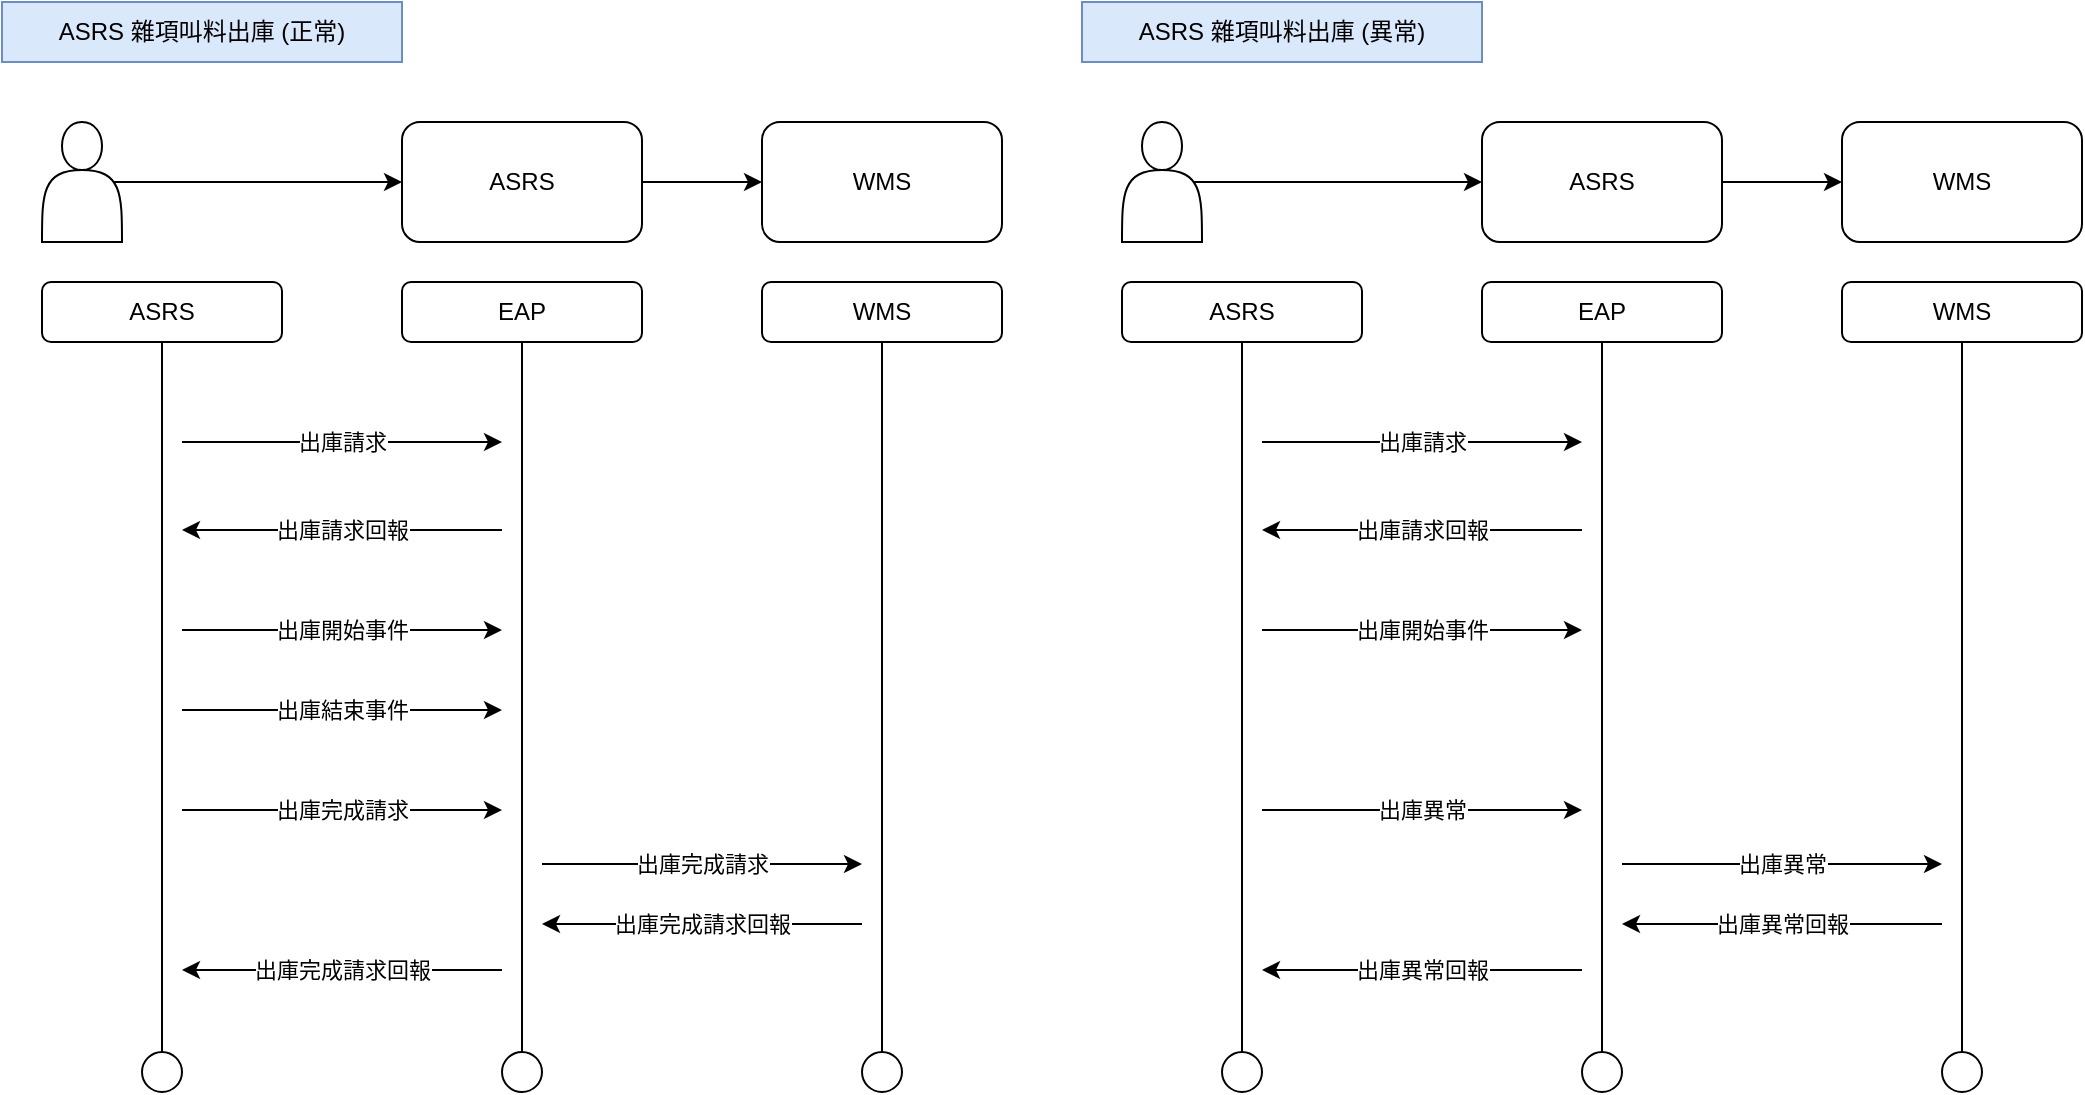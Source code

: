 <mxfile version="16.5.3" type="github" pages="4">
  <diagram id="c4ryjRfigKuJdlCclucr" name="ASRS 雜項叫料出庫">
    <mxGraphModel dx="1209" dy="883" grid="1" gridSize="10" guides="1" tooltips="1" connect="1" arrows="1" fold="1" page="1" pageScale="1" pageWidth="827" pageHeight="1169" math="0" shadow="0">
      <root>
        <mxCell id="0" />
        <mxCell id="1" parent="0" />
        <mxCell id="N9WWwiQglye7A4LJSB03-35" value="" style="group" vertex="1" connectable="0" parent="1">
          <mxGeometry x="80" y="70" width="500" height="545" as="geometry" />
        </mxCell>
        <mxCell id="N9WWwiQglye7A4LJSB03-1" value="" style="shape=actor;whiteSpace=wrap;html=1;" vertex="1" parent="N9WWwiQglye7A4LJSB03-35">
          <mxGeometry x="20" y="60" width="40" height="60" as="geometry" />
        </mxCell>
        <mxCell id="N9WWwiQglye7A4LJSB03-2" value="ASRS" style="rounded=1;whiteSpace=wrap;html=1;" vertex="1" parent="N9WWwiQglye7A4LJSB03-35">
          <mxGeometry x="200" y="60" width="120" height="60" as="geometry" />
        </mxCell>
        <mxCell id="N9WWwiQglye7A4LJSB03-5" style="edgeStyle=orthogonalEdgeStyle;rounded=0;orthogonalLoop=1;jettySize=auto;html=1;exitX=0.9;exitY=0.5;exitDx=0;exitDy=0;exitPerimeter=0;entryX=0;entryY=0.5;entryDx=0;entryDy=0;" edge="1" parent="N9WWwiQglye7A4LJSB03-35" source="N9WWwiQglye7A4LJSB03-1" target="N9WWwiQglye7A4LJSB03-2">
          <mxGeometry relative="1" as="geometry" />
        </mxCell>
        <mxCell id="N9WWwiQglye7A4LJSB03-3" value="WMS" style="rounded=1;whiteSpace=wrap;html=1;" vertex="1" parent="N9WWwiQglye7A4LJSB03-35">
          <mxGeometry x="380" y="60" width="120" height="60" as="geometry" />
        </mxCell>
        <mxCell id="N9WWwiQglye7A4LJSB03-6" style="edgeStyle=orthogonalEdgeStyle;rounded=0;orthogonalLoop=1;jettySize=auto;html=1;exitX=1;exitY=0.5;exitDx=0;exitDy=0;entryX=0;entryY=0.5;entryDx=0;entryDy=0;" edge="1" parent="N9WWwiQglye7A4LJSB03-35" source="N9WWwiQglye7A4LJSB03-2" target="N9WWwiQglye7A4LJSB03-3">
          <mxGeometry relative="1" as="geometry" />
        </mxCell>
        <mxCell id="N9WWwiQglye7A4LJSB03-4" value="ASRS 雜項叫料出庫 (正常)" style="rounded=0;whiteSpace=wrap;html=1;fillColor=#dae8fc;strokeColor=#6c8ebf;" vertex="1" parent="N9WWwiQglye7A4LJSB03-35">
          <mxGeometry width="200" height="30" as="geometry" />
        </mxCell>
        <mxCell id="N9WWwiQglye7A4LJSB03-7" value="ASRS" style="rounded=1;whiteSpace=wrap;html=1;" vertex="1" parent="N9WWwiQglye7A4LJSB03-35">
          <mxGeometry x="20" y="140" width="120" height="30" as="geometry" />
        </mxCell>
        <mxCell id="N9WWwiQglye7A4LJSB03-9" value="EAP" style="rounded=1;whiteSpace=wrap;html=1;" vertex="1" parent="N9WWwiQglye7A4LJSB03-35">
          <mxGeometry x="200" y="140" width="120" height="30" as="geometry" />
        </mxCell>
        <mxCell id="N9WWwiQglye7A4LJSB03-10" value="WMS" style="rounded=1;whiteSpace=wrap;html=1;" vertex="1" parent="N9WWwiQglye7A4LJSB03-35">
          <mxGeometry x="380" y="140" width="120" height="30" as="geometry" />
        </mxCell>
        <mxCell id="N9WWwiQglye7A4LJSB03-11" value="" style="ellipse;whiteSpace=wrap;html=1;aspect=fixed;" vertex="1" parent="N9WWwiQglye7A4LJSB03-35">
          <mxGeometry x="70" y="525" width="20" height="20" as="geometry" />
        </mxCell>
        <mxCell id="N9WWwiQglye7A4LJSB03-12" value="" style="endArrow=none;html=1;rounded=0;entryX=0.5;entryY=1;entryDx=0;entryDy=0;exitX=0.5;exitY=0;exitDx=0;exitDy=0;" edge="1" parent="N9WWwiQglye7A4LJSB03-35" source="N9WWwiQglye7A4LJSB03-11" target="N9WWwiQglye7A4LJSB03-7">
          <mxGeometry width="50" height="50" relative="1" as="geometry">
            <mxPoint x="310" y="300" as="sourcePoint" />
            <mxPoint x="360" y="250" as="targetPoint" />
          </mxGeometry>
        </mxCell>
        <mxCell id="N9WWwiQglye7A4LJSB03-13" value="" style="ellipse;whiteSpace=wrap;html=1;aspect=fixed;" vertex="1" parent="N9WWwiQglye7A4LJSB03-35">
          <mxGeometry x="250" y="525" width="20" height="20" as="geometry" />
        </mxCell>
        <mxCell id="N9WWwiQglye7A4LJSB03-14" value="" style="endArrow=none;html=1;rounded=0;entryX=0.5;entryY=1;entryDx=0;entryDy=0;exitX=0.5;exitY=0;exitDx=0;exitDy=0;" edge="1" parent="N9WWwiQglye7A4LJSB03-35" source="N9WWwiQglye7A4LJSB03-13">
          <mxGeometry width="50" height="50" relative="1" as="geometry">
            <mxPoint x="490" y="300" as="sourcePoint" />
            <mxPoint x="260" y="170" as="targetPoint" />
          </mxGeometry>
        </mxCell>
        <mxCell id="N9WWwiQglye7A4LJSB03-15" value="" style="ellipse;whiteSpace=wrap;html=1;aspect=fixed;" vertex="1" parent="N9WWwiQglye7A4LJSB03-35">
          <mxGeometry x="430" y="525" width="20" height="20" as="geometry" />
        </mxCell>
        <mxCell id="N9WWwiQglye7A4LJSB03-16" value="" style="endArrow=none;html=1;rounded=0;entryX=0.5;entryY=1;entryDx=0;entryDy=0;exitX=0.5;exitY=0;exitDx=0;exitDy=0;" edge="1" parent="N9WWwiQglye7A4LJSB03-35" source="N9WWwiQglye7A4LJSB03-15">
          <mxGeometry width="50" height="50" relative="1" as="geometry">
            <mxPoint x="670" y="300" as="sourcePoint" />
            <mxPoint x="440" y="170" as="targetPoint" />
          </mxGeometry>
        </mxCell>
        <mxCell id="N9WWwiQglye7A4LJSB03-17" value="" style="endArrow=classic;html=1;rounded=0;" edge="1" parent="N9WWwiQglye7A4LJSB03-35">
          <mxGeometry relative="1" as="geometry">
            <mxPoint x="90" y="220" as="sourcePoint" />
            <mxPoint x="250" y="220" as="targetPoint" />
          </mxGeometry>
        </mxCell>
        <mxCell id="N9WWwiQglye7A4LJSB03-18" value="出庫請求" style="edgeLabel;resizable=0;html=1;align=center;verticalAlign=middle;" connectable="0" vertex="1" parent="N9WWwiQglye7A4LJSB03-17">
          <mxGeometry relative="1" as="geometry" />
        </mxCell>
        <mxCell id="N9WWwiQglye7A4LJSB03-19" value="" style="endArrow=classic;html=1;rounded=0;" edge="1" parent="N9WWwiQglye7A4LJSB03-35">
          <mxGeometry relative="1" as="geometry">
            <mxPoint x="250" y="264" as="sourcePoint" />
            <mxPoint x="90" y="264" as="targetPoint" />
          </mxGeometry>
        </mxCell>
        <mxCell id="N9WWwiQglye7A4LJSB03-20" value="出庫請求回報" style="edgeLabel;resizable=0;html=1;align=center;verticalAlign=middle;" connectable="0" vertex="1" parent="N9WWwiQglye7A4LJSB03-19">
          <mxGeometry relative="1" as="geometry" />
        </mxCell>
        <mxCell id="N9WWwiQglye7A4LJSB03-21" value="" style="endArrow=classic;html=1;rounded=0;" edge="1" parent="N9WWwiQglye7A4LJSB03-35">
          <mxGeometry relative="1" as="geometry">
            <mxPoint x="90" y="314" as="sourcePoint" />
            <mxPoint x="250" y="314" as="targetPoint" />
          </mxGeometry>
        </mxCell>
        <mxCell id="N9WWwiQglye7A4LJSB03-22" value="出庫開始事件" style="edgeLabel;resizable=0;html=1;align=center;verticalAlign=middle;" connectable="0" vertex="1" parent="N9WWwiQglye7A4LJSB03-21">
          <mxGeometry relative="1" as="geometry" />
        </mxCell>
        <mxCell id="N9WWwiQglye7A4LJSB03-23" value="" style="endArrow=classic;html=1;rounded=0;" edge="1" parent="N9WWwiQglye7A4LJSB03-35">
          <mxGeometry relative="1" as="geometry">
            <mxPoint x="90" y="354" as="sourcePoint" />
            <mxPoint x="250" y="354" as="targetPoint" />
          </mxGeometry>
        </mxCell>
        <mxCell id="N9WWwiQglye7A4LJSB03-24" value="出庫結束事件" style="edgeLabel;resizable=0;html=1;align=center;verticalAlign=middle;" connectable="0" vertex="1" parent="N9WWwiQglye7A4LJSB03-23">
          <mxGeometry relative="1" as="geometry" />
        </mxCell>
        <mxCell id="N9WWwiQglye7A4LJSB03-27" value="" style="endArrow=classic;html=1;rounded=0;" edge="1" parent="N9WWwiQglye7A4LJSB03-35">
          <mxGeometry relative="1" as="geometry">
            <mxPoint x="90" y="404" as="sourcePoint" />
            <mxPoint x="250" y="404" as="targetPoint" />
          </mxGeometry>
        </mxCell>
        <mxCell id="N9WWwiQglye7A4LJSB03-28" value="出庫完成請求" style="edgeLabel;resizable=0;html=1;align=center;verticalAlign=middle;" connectable="0" vertex="1" parent="N9WWwiQglye7A4LJSB03-27">
          <mxGeometry relative="1" as="geometry" />
        </mxCell>
        <mxCell id="N9WWwiQglye7A4LJSB03-29" value="" style="endArrow=classic;html=1;rounded=0;" edge="1" parent="N9WWwiQglye7A4LJSB03-35">
          <mxGeometry relative="1" as="geometry">
            <mxPoint x="250" y="484" as="sourcePoint" />
            <mxPoint x="90" y="484" as="targetPoint" />
          </mxGeometry>
        </mxCell>
        <mxCell id="N9WWwiQglye7A4LJSB03-30" value="出庫完成請求回報" style="edgeLabel;resizable=0;html=1;align=center;verticalAlign=middle;" connectable="0" vertex="1" parent="N9WWwiQglye7A4LJSB03-29">
          <mxGeometry relative="1" as="geometry" />
        </mxCell>
        <mxCell id="N9WWwiQglye7A4LJSB03-31" value="" style="endArrow=classic;html=1;rounded=0;" edge="1" parent="N9WWwiQglye7A4LJSB03-35">
          <mxGeometry relative="1" as="geometry">
            <mxPoint x="270" y="431" as="sourcePoint" />
            <mxPoint x="430" y="431" as="targetPoint" />
          </mxGeometry>
        </mxCell>
        <mxCell id="N9WWwiQglye7A4LJSB03-32" value="出庫完成請求" style="edgeLabel;resizable=0;html=1;align=center;verticalAlign=middle;" connectable="0" vertex="1" parent="N9WWwiQglye7A4LJSB03-31">
          <mxGeometry relative="1" as="geometry" />
        </mxCell>
        <mxCell id="N9WWwiQglye7A4LJSB03-33" value="" style="endArrow=classic;html=1;rounded=0;" edge="1" parent="N9WWwiQglye7A4LJSB03-35">
          <mxGeometry relative="1" as="geometry">
            <mxPoint x="430" y="461" as="sourcePoint" />
            <mxPoint x="270" y="461" as="targetPoint" />
          </mxGeometry>
        </mxCell>
        <mxCell id="N9WWwiQglye7A4LJSB03-34" value="出庫完成請求回報" style="edgeLabel;resizable=0;html=1;align=center;verticalAlign=middle;" connectable="0" vertex="1" parent="N9WWwiQglye7A4LJSB03-33">
          <mxGeometry relative="1" as="geometry" />
        </mxCell>
        <mxCell id="N9WWwiQglye7A4LJSB03-36" value="" style="group" vertex="1" connectable="0" parent="1">
          <mxGeometry x="620" y="70" width="500" height="545" as="geometry" />
        </mxCell>
        <mxCell id="N9WWwiQglye7A4LJSB03-37" value="" style="shape=actor;whiteSpace=wrap;html=1;" vertex="1" parent="N9WWwiQglye7A4LJSB03-36">
          <mxGeometry x="20" y="60" width="40" height="60" as="geometry" />
        </mxCell>
        <mxCell id="N9WWwiQglye7A4LJSB03-38" value="ASRS" style="rounded=1;whiteSpace=wrap;html=1;" vertex="1" parent="N9WWwiQglye7A4LJSB03-36">
          <mxGeometry x="200" y="60" width="120" height="60" as="geometry" />
        </mxCell>
        <mxCell id="N9WWwiQglye7A4LJSB03-39" style="edgeStyle=orthogonalEdgeStyle;rounded=0;orthogonalLoop=1;jettySize=auto;html=1;exitX=0.9;exitY=0.5;exitDx=0;exitDy=0;exitPerimeter=0;entryX=0;entryY=0.5;entryDx=0;entryDy=0;" edge="1" parent="N9WWwiQglye7A4LJSB03-36" source="N9WWwiQglye7A4LJSB03-37" target="N9WWwiQglye7A4LJSB03-38">
          <mxGeometry relative="1" as="geometry" />
        </mxCell>
        <mxCell id="N9WWwiQglye7A4LJSB03-40" value="WMS" style="rounded=1;whiteSpace=wrap;html=1;" vertex="1" parent="N9WWwiQglye7A4LJSB03-36">
          <mxGeometry x="380" y="60" width="120" height="60" as="geometry" />
        </mxCell>
        <mxCell id="N9WWwiQglye7A4LJSB03-41" style="edgeStyle=orthogonalEdgeStyle;rounded=0;orthogonalLoop=1;jettySize=auto;html=1;exitX=1;exitY=0.5;exitDx=0;exitDy=0;entryX=0;entryY=0.5;entryDx=0;entryDy=0;" edge="1" parent="N9WWwiQglye7A4LJSB03-36" source="N9WWwiQglye7A4LJSB03-38" target="N9WWwiQglye7A4LJSB03-40">
          <mxGeometry relative="1" as="geometry" />
        </mxCell>
        <mxCell id="N9WWwiQglye7A4LJSB03-42" value="ASRS 雜項叫料出庫 (異常)" style="rounded=0;whiteSpace=wrap;html=1;fillColor=#dae8fc;strokeColor=#6c8ebf;" vertex="1" parent="N9WWwiQglye7A4LJSB03-36">
          <mxGeometry width="200" height="30" as="geometry" />
        </mxCell>
        <mxCell id="N9WWwiQglye7A4LJSB03-43" value="ASRS" style="rounded=1;whiteSpace=wrap;html=1;" vertex="1" parent="N9WWwiQglye7A4LJSB03-36">
          <mxGeometry x="20" y="140" width="120" height="30" as="geometry" />
        </mxCell>
        <mxCell id="N9WWwiQglye7A4LJSB03-44" value="EAP" style="rounded=1;whiteSpace=wrap;html=1;" vertex="1" parent="N9WWwiQglye7A4LJSB03-36">
          <mxGeometry x="200" y="140" width="120" height="30" as="geometry" />
        </mxCell>
        <mxCell id="N9WWwiQglye7A4LJSB03-45" value="WMS" style="rounded=1;whiteSpace=wrap;html=1;" vertex="1" parent="N9WWwiQglye7A4LJSB03-36">
          <mxGeometry x="380" y="140" width="120" height="30" as="geometry" />
        </mxCell>
        <mxCell id="N9WWwiQglye7A4LJSB03-46" value="" style="ellipse;whiteSpace=wrap;html=1;aspect=fixed;" vertex="1" parent="N9WWwiQglye7A4LJSB03-36">
          <mxGeometry x="70" y="525" width="20" height="20" as="geometry" />
        </mxCell>
        <mxCell id="N9WWwiQglye7A4LJSB03-47" value="" style="endArrow=none;html=1;rounded=0;entryX=0.5;entryY=1;entryDx=0;entryDy=0;exitX=0.5;exitY=0;exitDx=0;exitDy=0;" edge="1" parent="N9WWwiQglye7A4LJSB03-36" source="N9WWwiQglye7A4LJSB03-46" target="N9WWwiQglye7A4LJSB03-43">
          <mxGeometry width="50" height="50" relative="1" as="geometry">
            <mxPoint x="310" y="300" as="sourcePoint" />
            <mxPoint x="360" y="250" as="targetPoint" />
          </mxGeometry>
        </mxCell>
        <mxCell id="N9WWwiQglye7A4LJSB03-48" value="" style="ellipse;whiteSpace=wrap;html=1;aspect=fixed;" vertex="1" parent="N9WWwiQglye7A4LJSB03-36">
          <mxGeometry x="250" y="525" width="20" height="20" as="geometry" />
        </mxCell>
        <mxCell id="N9WWwiQglye7A4LJSB03-49" value="" style="endArrow=none;html=1;rounded=0;entryX=0.5;entryY=1;entryDx=0;entryDy=0;exitX=0.5;exitY=0;exitDx=0;exitDy=0;" edge="1" parent="N9WWwiQglye7A4LJSB03-36" source="N9WWwiQglye7A4LJSB03-48">
          <mxGeometry width="50" height="50" relative="1" as="geometry">
            <mxPoint x="490" y="300" as="sourcePoint" />
            <mxPoint x="260" y="170" as="targetPoint" />
          </mxGeometry>
        </mxCell>
        <mxCell id="N9WWwiQglye7A4LJSB03-50" value="" style="ellipse;whiteSpace=wrap;html=1;aspect=fixed;" vertex="1" parent="N9WWwiQglye7A4LJSB03-36">
          <mxGeometry x="430" y="525" width="20" height="20" as="geometry" />
        </mxCell>
        <mxCell id="N9WWwiQglye7A4LJSB03-51" value="" style="endArrow=none;html=1;rounded=0;entryX=0.5;entryY=1;entryDx=0;entryDy=0;exitX=0.5;exitY=0;exitDx=0;exitDy=0;" edge="1" parent="N9WWwiQglye7A4LJSB03-36" source="N9WWwiQglye7A4LJSB03-50">
          <mxGeometry width="50" height="50" relative="1" as="geometry">
            <mxPoint x="670" y="300" as="sourcePoint" />
            <mxPoint x="440" y="170" as="targetPoint" />
          </mxGeometry>
        </mxCell>
        <mxCell id="N9WWwiQglye7A4LJSB03-52" value="" style="endArrow=classic;html=1;rounded=0;" edge="1" parent="N9WWwiQglye7A4LJSB03-36">
          <mxGeometry relative="1" as="geometry">
            <mxPoint x="90" y="220" as="sourcePoint" />
            <mxPoint x="250" y="220" as="targetPoint" />
          </mxGeometry>
        </mxCell>
        <mxCell id="N9WWwiQglye7A4LJSB03-53" value="出庫請求" style="edgeLabel;resizable=0;html=1;align=center;verticalAlign=middle;" connectable="0" vertex="1" parent="N9WWwiQglye7A4LJSB03-52">
          <mxGeometry relative="1" as="geometry" />
        </mxCell>
        <mxCell id="N9WWwiQglye7A4LJSB03-54" value="" style="endArrow=classic;html=1;rounded=0;" edge="1" parent="N9WWwiQglye7A4LJSB03-36">
          <mxGeometry relative="1" as="geometry">
            <mxPoint x="250" y="264" as="sourcePoint" />
            <mxPoint x="90" y="264" as="targetPoint" />
          </mxGeometry>
        </mxCell>
        <mxCell id="N9WWwiQglye7A4LJSB03-55" value="出庫請求回報" style="edgeLabel;resizable=0;html=1;align=center;verticalAlign=middle;" connectable="0" vertex="1" parent="N9WWwiQglye7A4LJSB03-54">
          <mxGeometry relative="1" as="geometry" />
        </mxCell>
        <mxCell id="N9WWwiQglye7A4LJSB03-56" value="" style="endArrow=classic;html=1;rounded=0;" edge="1" parent="N9WWwiQglye7A4LJSB03-36">
          <mxGeometry relative="1" as="geometry">
            <mxPoint x="90" y="314" as="sourcePoint" />
            <mxPoint x="250" y="314" as="targetPoint" />
          </mxGeometry>
        </mxCell>
        <mxCell id="N9WWwiQglye7A4LJSB03-57" value="出庫開始事件" style="edgeLabel;resizable=0;html=1;align=center;verticalAlign=middle;" connectable="0" vertex="1" parent="N9WWwiQglye7A4LJSB03-56">
          <mxGeometry relative="1" as="geometry" />
        </mxCell>
        <mxCell id="N9WWwiQglye7A4LJSB03-60" value="" style="endArrow=classic;html=1;rounded=0;" edge="1" parent="N9WWwiQglye7A4LJSB03-36">
          <mxGeometry relative="1" as="geometry">
            <mxPoint x="90" y="404" as="sourcePoint" />
            <mxPoint x="250" y="404" as="targetPoint" />
          </mxGeometry>
        </mxCell>
        <mxCell id="N9WWwiQglye7A4LJSB03-61" value="出庫異常" style="edgeLabel;resizable=0;html=1;align=center;verticalAlign=middle;" connectable="0" vertex="1" parent="N9WWwiQglye7A4LJSB03-60">
          <mxGeometry relative="1" as="geometry" />
        </mxCell>
        <mxCell id="N9WWwiQglye7A4LJSB03-62" value="" style="endArrow=classic;html=1;rounded=0;" edge="1" parent="N9WWwiQglye7A4LJSB03-36">
          <mxGeometry relative="1" as="geometry">
            <mxPoint x="250" y="484" as="sourcePoint" />
            <mxPoint x="90" y="484" as="targetPoint" />
          </mxGeometry>
        </mxCell>
        <mxCell id="N9WWwiQglye7A4LJSB03-63" value="出庫異常回報" style="edgeLabel;resizable=0;html=1;align=center;verticalAlign=middle;" connectable="0" vertex="1" parent="N9WWwiQglye7A4LJSB03-62">
          <mxGeometry relative="1" as="geometry" />
        </mxCell>
        <mxCell id="N9WWwiQglye7A4LJSB03-64" value="" style="endArrow=classic;html=1;rounded=0;" edge="1" parent="N9WWwiQglye7A4LJSB03-36">
          <mxGeometry relative="1" as="geometry">
            <mxPoint x="270" y="431" as="sourcePoint" />
            <mxPoint x="430" y="431" as="targetPoint" />
          </mxGeometry>
        </mxCell>
        <mxCell id="N9WWwiQglye7A4LJSB03-65" value="出庫異常" style="edgeLabel;resizable=0;html=1;align=center;verticalAlign=middle;" connectable="0" vertex="1" parent="N9WWwiQglye7A4LJSB03-64">
          <mxGeometry relative="1" as="geometry" />
        </mxCell>
        <mxCell id="N9WWwiQglye7A4LJSB03-66" value="" style="endArrow=classic;html=1;rounded=0;" edge="1" parent="N9WWwiQglye7A4LJSB03-36">
          <mxGeometry relative="1" as="geometry">
            <mxPoint x="430" y="461" as="sourcePoint" />
            <mxPoint x="270" y="461" as="targetPoint" />
          </mxGeometry>
        </mxCell>
        <mxCell id="N9WWwiQglye7A4LJSB03-67" value="出庫異常回報" style="edgeLabel;resizable=0;html=1;align=center;verticalAlign=middle;" connectable="0" vertex="1" parent="N9WWwiQglye7A4LJSB03-66">
          <mxGeometry relative="1" as="geometry" />
        </mxCell>
      </root>
    </mxGraphModel>
  </diagram>
  <diagram name="WMS 雜項叫料出庫" id="ILdc9IHcUtRi6jm0KKgU">
    <mxGraphModel dx="846" dy="618" grid="1" gridSize="10" guides="1" tooltips="1" connect="1" arrows="1" fold="1" page="1" pageScale="1" pageWidth="827" pageHeight="1169" math="0" shadow="0">
      <root>
        <mxCell id="XYZpKXhwKNNrhDR7Gxs_-0" />
        <mxCell id="XYZpKXhwKNNrhDR7Gxs_-1" parent="XYZpKXhwKNNrhDR7Gxs_-0" />
        <mxCell id="XYZpKXhwKNNrhDR7Gxs_-2" value="" style="group" vertex="1" connectable="0" parent="XYZpKXhwKNNrhDR7Gxs_-1">
          <mxGeometry x="80" y="70" width="500" height="545" as="geometry" />
        </mxCell>
        <mxCell id="XYZpKXhwKNNrhDR7Gxs_-3" value="" style="shape=actor;whiteSpace=wrap;html=1;" vertex="1" parent="XYZpKXhwKNNrhDR7Gxs_-2">
          <mxGeometry x="20" y="60" width="40" height="60" as="geometry" />
        </mxCell>
        <mxCell id="XYZpKXhwKNNrhDR7Gxs_-4" value="WMS" style="rounded=1;whiteSpace=wrap;html=1;" vertex="1" parent="XYZpKXhwKNNrhDR7Gxs_-2">
          <mxGeometry x="200" y="60" width="120" height="60" as="geometry" />
        </mxCell>
        <mxCell id="XYZpKXhwKNNrhDR7Gxs_-5" style="edgeStyle=orthogonalEdgeStyle;rounded=0;orthogonalLoop=1;jettySize=auto;html=1;exitX=0.9;exitY=0.5;exitDx=0;exitDy=0;exitPerimeter=0;entryX=0;entryY=0.5;entryDx=0;entryDy=0;" edge="1" parent="XYZpKXhwKNNrhDR7Gxs_-2" source="XYZpKXhwKNNrhDR7Gxs_-3" target="XYZpKXhwKNNrhDR7Gxs_-4">
          <mxGeometry relative="1" as="geometry" />
        </mxCell>
        <mxCell id="XYZpKXhwKNNrhDR7Gxs_-6" value="ASRS" style="rounded=1;whiteSpace=wrap;html=1;" vertex="1" parent="XYZpKXhwKNNrhDR7Gxs_-2">
          <mxGeometry x="380" y="60" width="120" height="60" as="geometry" />
        </mxCell>
        <mxCell id="XYZpKXhwKNNrhDR7Gxs_-7" style="edgeStyle=orthogonalEdgeStyle;rounded=0;orthogonalLoop=1;jettySize=auto;html=1;exitX=1;exitY=0.5;exitDx=0;exitDy=0;entryX=0;entryY=0.5;entryDx=0;entryDy=0;" edge="1" parent="XYZpKXhwKNNrhDR7Gxs_-2" source="XYZpKXhwKNNrhDR7Gxs_-4" target="XYZpKXhwKNNrhDR7Gxs_-6">
          <mxGeometry relative="1" as="geometry" />
        </mxCell>
        <mxCell id="XYZpKXhwKNNrhDR7Gxs_-8" value="WMS 雜項叫料出庫 (正常)" style="rounded=0;whiteSpace=wrap;html=1;fillColor=#dae8fc;strokeColor=#6c8ebf;" vertex="1" parent="XYZpKXhwKNNrhDR7Gxs_-2">
          <mxGeometry width="200" height="30" as="geometry" />
        </mxCell>
        <mxCell id="XYZpKXhwKNNrhDR7Gxs_-9" value="ASRS" style="rounded=1;whiteSpace=wrap;html=1;" vertex="1" parent="XYZpKXhwKNNrhDR7Gxs_-2">
          <mxGeometry x="20" y="140" width="120" height="30" as="geometry" />
        </mxCell>
        <mxCell id="XYZpKXhwKNNrhDR7Gxs_-10" value="EAP" style="rounded=1;whiteSpace=wrap;html=1;" vertex="1" parent="XYZpKXhwKNNrhDR7Gxs_-2">
          <mxGeometry x="200" y="140" width="120" height="30" as="geometry" />
        </mxCell>
        <mxCell id="XYZpKXhwKNNrhDR7Gxs_-11" value="WMS" style="rounded=1;whiteSpace=wrap;html=1;" vertex="1" parent="XYZpKXhwKNNrhDR7Gxs_-2">
          <mxGeometry x="380" y="140" width="120" height="30" as="geometry" />
        </mxCell>
        <mxCell id="XYZpKXhwKNNrhDR7Gxs_-12" value="" style="ellipse;whiteSpace=wrap;html=1;aspect=fixed;" vertex="1" parent="XYZpKXhwKNNrhDR7Gxs_-2">
          <mxGeometry x="70" y="525" width="20" height="20" as="geometry" />
        </mxCell>
        <mxCell id="XYZpKXhwKNNrhDR7Gxs_-13" value="" style="endArrow=none;html=1;rounded=0;entryX=0.5;entryY=1;entryDx=0;entryDy=0;exitX=0.5;exitY=0;exitDx=0;exitDy=0;" edge="1" parent="XYZpKXhwKNNrhDR7Gxs_-2" source="XYZpKXhwKNNrhDR7Gxs_-12" target="XYZpKXhwKNNrhDR7Gxs_-9">
          <mxGeometry width="50" height="50" relative="1" as="geometry">
            <mxPoint x="310" y="300" as="sourcePoint" />
            <mxPoint x="360" y="250" as="targetPoint" />
          </mxGeometry>
        </mxCell>
        <mxCell id="XYZpKXhwKNNrhDR7Gxs_-14" value="" style="ellipse;whiteSpace=wrap;html=1;aspect=fixed;" vertex="1" parent="XYZpKXhwKNNrhDR7Gxs_-2">
          <mxGeometry x="250" y="525" width="20" height="20" as="geometry" />
        </mxCell>
        <mxCell id="XYZpKXhwKNNrhDR7Gxs_-15" value="" style="endArrow=none;html=1;rounded=0;entryX=0.5;entryY=1;entryDx=0;entryDy=0;exitX=0.5;exitY=0;exitDx=0;exitDy=0;" edge="1" parent="XYZpKXhwKNNrhDR7Gxs_-2" source="XYZpKXhwKNNrhDR7Gxs_-14">
          <mxGeometry width="50" height="50" relative="1" as="geometry">
            <mxPoint x="490" y="300" as="sourcePoint" />
            <mxPoint x="260" y="170" as="targetPoint" />
          </mxGeometry>
        </mxCell>
        <mxCell id="XYZpKXhwKNNrhDR7Gxs_-16" value="" style="ellipse;whiteSpace=wrap;html=1;aspect=fixed;" vertex="1" parent="XYZpKXhwKNNrhDR7Gxs_-2">
          <mxGeometry x="430" y="525" width="20" height="20" as="geometry" />
        </mxCell>
        <mxCell id="XYZpKXhwKNNrhDR7Gxs_-17" value="" style="endArrow=none;html=1;rounded=0;entryX=0.5;entryY=1;entryDx=0;entryDy=0;exitX=0.5;exitY=0;exitDx=0;exitDy=0;" edge="1" parent="XYZpKXhwKNNrhDR7Gxs_-2" source="XYZpKXhwKNNrhDR7Gxs_-16">
          <mxGeometry width="50" height="50" relative="1" as="geometry">
            <mxPoint x="670" y="300" as="sourcePoint" />
            <mxPoint x="440" y="170" as="targetPoint" />
          </mxGeometry>
        </mxCell>
        <mxCell id="XYZpKXhwKNNrhDR7Gxs_-18" value="" style="endArrow=none;html=1;rounded=0;startArrow=classic;startFill=1;endFill=0;" edge="1" parent="XYZpKXhwKNNrhDR7Gxs_-2">
          <mxGeometry relative="1" as="geometry">
            <mxPoint x="90" y="220" as="sourcePoint" />
            <mxPoint x="250" y="220" as="targetPoint" />
          </mxGeometry>
        </mxCell>
        <mxCell id="XYZpKXhwKNNrhDR7Gxs_-19" value="出庫請求" style="edgeLabel;resizable=0;html=1;align=center;verticalAlign=middle;" connectable="0" vertex="1" parent="XYZpKXhwKNNrhDR7Gxs_-18">
          <mxGeometry relative="1" as="geometry" />
        </mxCell>
        <mxCell id="XYZpKXhwKNNrhDR7Gxs_-20" value="" style="endArrow=none;html=1;rounded=0;startArrow=classic;startFill=1;endFill=0;" edge="1" parent="XYZpKXhwKNNrhDR7Gxs_-2">
          <mxGeometry relative="1" as="geometry">
            <mxPoint x="250" y="264" as="sourcePoint" />
            <mxPoint x="90" y="264" as="targetPoint" />
          </mxGeometry>
        </mxCell>
        <mxCell id="XYZpKXhwKNNrhDR7Gxs_-21" value="出庫請求回報" style="edgeLabel;resizable=0;html=1;align=center;verticalAlign=middle;" connectable="0" vertex="1" parent="XYZpKXhwKNNrhDR7Gxs_-20">
          <mxGeometry relative="1" as="geometry" />
        </mxCell>
        <mxCell id="XYZpKXhwKNNrhDR7Gxs_-22" value="" style="endArrow=classic;html=1;rounded=0;" edge="1" parent="XYZpKXhwKNNrhDR7Gxs_-2">
          <mxGeometry relative="1" as="geometry">
            <mxPoint x="90" y="314" as="sourcePoint" />
            <mxPoint x="250" y="314" as="targetPoint" />
          </mxGeometry>
        </mxCell>
        <mxCell id="XYZpKXhwKNNrhDR7Gxs_-23" value="出庫開始事件" style="edgeLabel;resizable=0;html=1;align=center;verticalAlign=middle;" connectable="0" vertex="1" parent="XYZpKXhwKNNrhDR7Gxs_-22">
          <mxGeometry relative="1" as="geometry" />
        </mxCell>
        <mxCell id="XYZpKXhwKNNrhDR7Gxs_-24" value="" style="endArrow=classic;html=1;rounded=0;" edge="1" parent="XYZpKXhwKNNrhDR7Gxs_-2">
          <mxGeometry relative="1" as="geometry">
            <mxPoint x="90" y="354" as="sourcePoint" />
            <mxPoint x="250" y="354" as="targetPoint" />
          </mxGeometry>
        </mxCell>
        <mxCell id="XYZpKXhwKNNrhDR7Gxs_-25" value="出庫結束事件" style="edgeLabel;resizable=0;html=1;align=center;verticalAlign=middle;" connectable="0" vertex="1" parent="XYZpKXhwKNNrhDR7Gxs_-24">
          <mxGeometry relative="1" as="geometry" />
        </mxCell>
        <mxCell id="XYZpKXhwKNNrhDR7Gxs_-26" value="" style="endArrow=classic;html=1;rounded=0;" edge="1" parent="XYZpKXhwKNNrhDR7Gxs_-2">
          <mxGeometry relative="1" as="geometry">
            <mxPoint x="90" y="404" as="sourcePoint" />
            <mxPoint x="250" y="404" as="targetPoint" />
          </mxGeometry>
        </mxCell>
        <mxCell id="XYZpKXhwKNNrhDR7Gxs_-27" value="出庫完成請求" style="edgeLabel;resizable=0;html=1;align=center;verticalAlign=middle;" connectable="0" vertex="1" parent="XYZpKXhwKNNrhDR7Gxs_-26">
          <mxGeometry relative="1" as="geometry" />
        </mxCell>
        <mxCell id="XYZpKXhwKNNrhDR7Gxs_-28" value="" style="endArrow=classic;html=1;rounded=0;" edge="1" parent="XYZpKXhwKNNrhDR7Gxs_-2">
          <mxGeometry relative="1" as="geometry">
            <mxPoint x="250" y="484" as="sourcePoint" />
            <mxPoint x="90" y="484" as="targetPoint" />
          </mxGeometry>
        </mxCell>
        <mxCell id="XYZpKXhwKNNrhDR7Gxs_-29" value="出庫完成請求回報" style="edgeLabel;resizable=0;html=1;align=center;verticalAlign=middle;" connectable="0" vertex="1" parent="XYZpKXhwKNNrhDR7Gxs_-28">
          <mxGeometry relative="1" as="geometry" />
        </mxCell>
        <mxCell id="XYZpKXhwKNNrhDR7Gxs_-30" value="" style="endArrow=classic;html=1;rounded=0;" edge="1" parent="XYZpKXhwKNNrhDR7Gxs_-2">
          <mxGeometry relative="1" as="geometry">
            <mxPoint x="270" y="431" as="sourcePoint" />
            <mxPoint x="430" y="431" as="targetPoint" />
          </mxGeometry>
        </mxCell>
        <mxCell id="XYZpKXhwKNNrhDR7Gxs_-31" value="出庫完成請求" style="edgeLabel;resizable=0;html=1;align=center;verticalAlign=middle;" connectable="0" vertex="1" parent="XYZpKXhwKNNrhDR7Gxs_-30">
          <mxGeometry relative="1" as="geometry" />
        </mxCell>
        <mxCell id="XYZpKXhwKNNrhDR7Gxs_-32" value="" style="endArrow=classic;html=1;rounded=0;" edge="1" parent="XYZpKXhwKNNrhDR7Gxs_-2">
          <mxGeometry relative="1" as="geometry">
            <mxPoint x="430" y="461" as="sourcePoint" />
            <mxPoint x="270" y="461" as="targetPoint" />
          </mxGeometry>
        </mxCell>
        <mxCell id="XYZpKXhwKNNrhDR7Gxs_-33" value="出庫完成請求回報" style="edgeLabel;resizable=0;html=1;align=center;verticalAlign=middle;" connectable="0" vertex="1" parent="XYZpKXhwKNNrhDR7Gxs_-32">
          <mxGeometry relative="1" as="geometry" />
        </mxCell>
        <mxCell id="XYZpKXhwKNNrhDR7Gxs_-68" value="" style="endArrow=classic;html=1;rounded=0;" edge="1" parent="XYZpKXhwKNNrhDR7Gxs_-2">
          <mxGeometry relative="1" as="geometry">
            <mxPoint x="268" y="284" as="sourcePoint" />
            <mxPoint x="430" y="284" as="targetPoint" />
          </mxGeometry>
        </mxCell>
        <mxCell id="XYZpKXhwKNNrhDR7Gxs_-69" value="出庫請求回報" style="edgeLabel;resizable=0;html=1;align=center;verticalAlign=middle;" connectable="0" vertex="1" parent="XYZpKXhwKNNrhDR7Gxs_-68">
          <mxGeometry relative="1" as="geometry" />
        </mxCell>
        <mxCell id="XYZpKXhwKNNrhDR7Gxs_-34" value="" style="group" vertex="1" connectable="0" parent="XYZpKXhwKNNrhDR7Gxs_-1">
          <mxGeometry x="620" y="70" width="500" height="545" as="geometry" />
        </mxCell>
        <mxCell id="XYZpKXhwKNNrhDR7Gxs_-35" value="" style="shape=actor;whiteSpace=wrap;html=1;" vertex="1" parent="XYZpKXhwKNNrhDR7Gxs_-34">
          <mxGeometry x="20" y="60" width="40" height="60" as="geometry" />
        </mxCell>
        <mxCell id="XYZpKXhwKNNrhDR7Gxs_-36" value="ASRS" style="rounded=1;whiteSpace=wrap;html=1;" vertex="1" parent="XYZpKXhwKNNrhDR7Gxs_-34">
          <mxGeometry x="200" y="60" width="120" height="60" as="geometry" />
        </mxCell>
        <mxCell id="XYZpKXhwKNNrhDR7Gxs_-37" style="edgeStyle=orthogonalEdgeStyle;rounded=0;orthogonalLoop=1;jettySize=auto;html=1;exitX=0.9;exitY=0.5;exitDx=0;exitDy=0;exitPerimeter=0;entryX=0;entryY=0.5;entryDx=0;entryDy=0;" edge="1" parent="XYZpKXhwKNNrhDR7Gxs_-34" source="XYZpKXhwKNNrhDR7Gxs_-35" target="XYZpKXhwKNNrhDR7Gxs_-36">
          <mxGeometry relative="1" as="geometry" />
        </mxCell>
        <mxCell id="XYZpKXhwKNNrhDR7Gxs_-38" value="WMS" style="rounded=1;whiteSpace=wrap;html=1;" vertex="1" parent="XYZpKXhwKNNrhDR7Gxs_-34">
          <mxGeometry x="380" y="60" width="120" height="60" as="geometry" />
        </mxCell>
        <mxCell id="XYZpKXhwKNNrhDR7Gxs_-39" style="edgeStyle=orthogonalEdgeStyle;rounded=0;orthogonalLoop=1;jettySize=auto;html=1;exitX=1;exitY=0.5;exitDx=0;exitDy=0;entryX=0;entryY=0.5;entryDx=0;entryDy=0;" edge="1" parent="XYZpKXhwKNNrhDR7Gxs_-34" source="XYZpKXhwKNNrhDR7Gxs_-36" target="XYZpKXhwKNNrhDR7Gxs_-38">
          <mxGeometry relative="1" as="geometry" />
        </mxCell>
        <mxCell id="XYZpKXhwKNNrhDR7Gxs_-40" value="WMS&amp;nbsp;雜項叫料出庫 (異常)" style="rounded=0;whiteSpace=wrap;html=1;fillColor=#dae8fc;strokeColor=#6c8ebf;" vertex="1" parent="XYZpKXhwKNNrhDR7Gxs_-34">
          <mxGeometry width="200" height="30" as="geometry" />
        </mxCell>
        <mxCell id="XYZpKXhwKNNrhDR7Gxs_-41" value="ASRS" style="rounded=1;whiteSpace=wrap;html=1;" vertex="1" parent="XYZpKXhwKNNrhDR7Gxs_-34">
          <mxGeometry x="20" y="140" width="120" height="30" as="geometry" />
        </mxCell>
        <mxCell id="XYZpKXhwKNNrhDR7Gxs_-42" value="EAP" style="rounded=1;whiteSpace=wrap;html=1;" vertex="1" parent="XYZpKXhwKNNrhDR7Gxs_-34">
          <mxGeometry x="200" y="140" width="120" height="30" as="geometry" />
        </mxCell>
        <mxCell id="XYZpKXhwKNNrhDR7Gxs_-43" value="WMS" style="rounded=1;whiteSpace=wrap;html=1;" vertex="1" parent="XYZpKXhwKNNrhDR7Gxs_-34">
          <mxGeometry x="380" y="140" width="120" height="30" as="geometry" />
        </mxCell>
        <mxCell id="XYZpKXhwKNNrhDR7Gxs_-44" value="" style="ellipse;whiteSpace=wrap;html=1;aspect=fixed;" vertex="1" parent="XYZpKXhwKNNrhDR7Gxs_-34">
          <mxGeometry x="70" y="525" width="20" height="20" as="geometry" />
        </mxCell>
        <mxCell id="XYZpKXhwKNNrhDR7Gxs_-45" value="" style="endArrow=none;html=1;rounded=0;entryX=0.5;entryY=1;entryDx=0;entryDy=0;exitX=0.5;exitY=0;exitDx=0;exitDy=0;" edge="1" parent="XYZpKXhwKNNrhDR7Gxs_-34" source="XYZpKXhwKNNrhDR7Gxs_-44" target="XYZpKXhwKNNrhDR7Gxs_-41">
          <mxGeometry width="50" height="50" relative="1" as="geometry">
            <mxPoint x="310" y="300" as="sourcePoint" />
            <mxPoint x="360" y="250" as="targetPoint" />
          </mxGeometry>
        </mxCell>
        <mxCell id="XYZpKXhwKNNrhDR7Gxs_-46" value="" style="ellipse;whiteSpace=wrap;html=1;aspect=fixed;" vertex="1" parent="XYZpKXhwKNNrhDR7Gxs_-34">
          <mxGeometry x="250" y="525" width="20" height="20" as="geometry" />
        </mxCell>
        <mxCell id="XYZpKXhwKNNrhDR7Gxs_-47" value="" style="endArrow=none;html=1;rounded=0;entryX=0.5;entryY=1;entryDx=0;entryDy=0;exitX=0.5;exitY=0;exitDx=0;exitDy=0;" edge="1" parent="XYZpKXhwKNNrhDR7Gxs_-34" source="XYZpKXhwKNNrhDR7Gxs_-46">
          <mxGeometry width="50" height="50" relative="1" as="geometry">
            <mxPoint x="490" y="300" as="sourcePoint" />
            <mxPoint x="260" y="170" as="targetPoint" />
          </mxGeometry>
        </mxCell>
        <mxCell id="XYZpKXhwKNNrhDR7Gxs_-48" value="" style="ellipse;whiteSpace=wrap;html=1;aspect=fixed;" vertex="1" parent="XYZpKXhwKNNrhDR7Gxs_-34">
          <mxGeometry x="430" y="525" width="20" height="20" as="geometry" />
        </mxCell>
        <mxCell id="XYZpKXhwKNNrhDR7Gxs_-49" value="" style="endArrow=none;html=1;rounded=0;entryX=0.5;entryY=1;entryDx=0;entryDy=0;exitX=0.5;exitY=0;exitDx=0;exitDy=0;" edge="1" parent="XYZpKXhwKNNrhDR7Gxs_-34" source="XYZpKXhwKNNrhDR7Gxs_-48">
          <mxGeometry width="50" height="50" relative="1" as="geometry">
            <mxPoint x="670" y="300" as="sourcePoint" />
            <mxPoint x="440" y="170" as="targetPoint" />
          </mxGeometry>
        </mxCell>
        <mxCell id="XYZpKXhwKNNrhDR7Gxs_-54" value="" style="endArrow=classic;html=1;rounded=0;" edge="1" parent="XYZpKXhwKNNrhDR7Gxs_-34">
          <mxGeometry relative="1" as="geometry">
            <mxPoint x="90" y="315" as="sourcePoint" />
            <mxPoint x="250" y="315" as="targetPoint" />
          </mxGeometry>
        </mxCell>
        <mxCell id="XYZpKXhwKNNrhDR7Gxs_-55" value="出庫開始事件" style="edgeLabel;resizable=0;html=1;align=center;verticalAlign=middle;" connectable="0" vertex="1" parent="XYZpKXhwKNNrhDR7Gxs_-54">
          <mxGeometry relative="1" as="geometry" />
        </mxCell>
        <mxCell id="XYZpKXhwKNNrhDR7Gxs_-56" value="" style="endArrow=classic;html=1;rounded=0;" edge="1" parent="XYZpKXhwKNNrhDR7Gxs_-34">
          <mxGeometry relative="1" as="geometry">
            <mxPoint x="90" y="404" as="sourcePoint" />
            <mxPoint x="250" y="404" as="targetPoint" />
          </mxGeometry>
        </mxCell>
        <mxCell id="XYZpKXhwKNNrhDR7Gxs_-57" value="出庫異常" style="edgeLabel;resizable=0;html=1;align=center;verticalAlign=middle;" connectable="0" vertex="1" parent="XYZpKXhwKNNrhDR7Gxs_-56">
          <mxGeometry relative="1" as="geometry" />
        </mxCell>
        <mxCell id="XYZpKXhwKNNrhDR7Gxs_-58" value="" style="endArrow=classic;html=1;rounded=0;" edge="1" parent="XYZpKXhwKNNrhDR7Gxs_-34">
          <mxGeometry relative="1" as="geometry">
            <mxPoint x="250" y="484" as="sourcePoint" />
            <mxPoint x="90" y="484" as="targetPoint" />
          </mxGeometry>
        </mxCell>
        <mxCell id="XYZpKXhwKNNrhDR7Gxs_-59" value="出庫異常回報" style="edgeLabel;resizable=0;html=1;align=center;verticalAlign=middle;" connectable="0" vertex="1" parent="XYZpKXhwKNNrhDR7Gxs_-58">
          <mxGeometry relative="1" as="geometry" />
        </mxCell>
        <mxCell id="XYZpKXhwKNNrhDR7Gxs_-60" value="" style="endArrow=classic;html=1;rounded=0;" edge="1" parent="XYZpKXhwKNNrhDR7Gxs_-34">
          <mxGeometry relative="1" as="geometry">
            <mxPoint x="270" y="431" as="sourcePoint" />
            <mxPoint x="430" y="431" as="targetPoint" />
          </mxGeometry>
        </mxCell>
        <mxCell id="XYZpKXhwKNNrhDR7Gxs_-61" value="出庫異常" style="edgeLabel;resizable=0;html=1;align=center;verticalAlign=middle;" connectable="0" vertex="1" parent="XYZpKXhwKNNrhDR7Gxs_-60">
          <mxGeometry relative="1" as="geometry" />
        </mxCell>
        <mxCell id="XYZpKXhwKNNrhDR7Gxs_-62" value="" style="endArrow=classic;html=1;rounded=0;" edge="1" parent="XYZpKXhwKNNrhDR7Gxs_-34">
          <mxGeometry relative="1" as="geometry">
            <mxPoint x="430" y="461" as="sourcePoint" />
            <mxPoint x="270" y="461" as="targetPoint" />
          </mxGeometry>
        </mxCell>
        <mxCell id="XYZpKXhwKNNrhDR7Gxs_-63" value="出庫異常回報" style="edgeLabel;resizable=0;html=1;align=center;verticalAlign=middle;" connectable="0" vertex="1" parent="XYZpKXhwKNNrhDR7Gxs_-62">
          <mxGeometry relative="1" as="geometry" />
        </mxCell>
        <mxCell id="XYZpKXhwKNNrhDR7Gxs_-70" value="" style="endArrow=none;html=1;rounded=0;startArrow=classic;startFill=1;endFill=0;" edge="1" parent="XYZpKXhwKNNrhDR7Gxs_-34">
          <mxGeometry relative="1" as="geometry">
            <mxPoint x="90" y="220" as="sourcePoint" />
            <mxPoint x="250" y="220" as="targetPoint" />
          </mxGeometry>
        </mxCell>
        <mxCell id="XYZpKXhwKNNrhDR7Gxs_-71" value="出庫請求" style="edgeLabel;resizable=0;html=1;align=center;verticalAlign=middle;" connectable="0" vertex="1" parent="XYZpKXhwKNNrhDR7Gxs_-70">
          <mxGeometry relative="1" as="geometry" />
        </mxCell>
        <mxCell id="XYZpKXhwKNNrhDR7Gxs_-72" value="" style="endArrow=none;html=1;rounded=0;startArrow=classic;startFill=1;endFill=0;" edge="1" parent="XYZpKXhwKNNrhDR7Gxs_-34">
          <mxGeometry relative="1" as="geometry">
            <mxPoint x="250" y="264" as="sourcePoint" />
            <mxPoint x="90" y="264" as="targetPoint" />
          </mxGeometry>
        </mxCell>
        <mxCell id="XYZpKXhwKNNrhDR7Gxs_-73" value="出庫請求回報" style="edgeLabel;resizable=0;html=1;align=center;verticalAlign=middle;" connectable="0" vertex="1" parent="XYZpKXhwKNNrhDR7Gxs_-72">
          <mxGeometry relative="1" as="geometry" />
        </mxCell>
        <mxCell id="XYZpKXhwKNNrhDR7Gxs_-74" value="" style="endArrow=classic;html=1;rounded=0;" edge="1" parent="XYZpKXhwKNNrhDR7Gxs_-34">
          <mxGeometry relative="1" as="geometry">
            <mxPoint x="268" y="284" as="sourcePoint" />
            <mxPoint x="430" y="284" as="targetPoint" />
          </mxGeometry>
        </mxCell>
        <mxCell id="XYZpKXhwKNNrhDR7Gxs_-75" value="出庫請求回報" style="edgeLabel;resizable=0;html=1;align=center;verticalAlign=middle;" connectable="0" vertex="1" parent="XYZpKXhwKNNrhDR7Gxs_-74">
          <mxGeometry relative="1" as="geometry" />
        </mxCell>
        <mxCell id="XYZpKXhwKNNrhDR7Gxs_-76" value="" style="endArrow=classic;html=1;rounded=0;" edge="1" parent="XYZpKXhwKNNrhDR7Gxs_-34">
          <mxGeometry relative="1" as="geometry">
            <mxPoint x="430" y="200" as="sourcePoint" />
            <mxPoint x="270" y="200" as="targetPoint" />
          </mxGeometry>
        </mxCell>
        <mxCell id="XYZpKXhwKNNrhDR7Gxs_-77" value="出庫請求" style="edgeLabel;resizable=0;html=1;align=center;verticalAlign=middle;" connectable="0" vertex="1" parent="XYZpKXhwKNNrhDR7Gxs_-76">
          <mxGeometry relative="1" as="geometry" />
        </mxCell>
        <mxCell id="XYZpKXhwKNNrhDR7Gxs_-64" value="" style="endArrow=classic;html=1;rounded=0;" edge="1" parent="XYZpKXhwKNNrhDR7Gxs_-1">
          <mxGeometry relative="1" as="geometry">
            <mxPoint x="510" y="270" as="sourcePoint" />
            <mxPoint x="350" y="270" as="targetPoint" />
          </mxGeometry>
        </mxCell>
        <mxCell id="XYZpKXhwKNNrhDR7Gxs_-65" value="出庫請求" style="edgeLabel;resizable=0;html=1;align=center;verticalAlign=middle;" connectable="0" vertex="1" parent="XYZpKXhwKNNrhDR7Gxs_-64">
          <mxGeometry relative="1" as="geometry" />
        </mxCell>
      </root>
    </mxGraphModel>
  </diagram>
  <diagram id="Bg_DLnDL2gifyhIasxcN" name="ASRS 產線叫料出庫">
    <mxGraphModel dx="846" dy="618" grid="1" gridSize="10" guides="1" tooltips="1" connect="1" arrows="1" fold="1" page="1" pageScale="1" pageWidth="827" pageHeight="1169" math="0" shadow="0">
      <root>
        <mxCell id="ZU3DkItSuo1cWzmaxa4y-0" />
        <mxCell id="ZU3DkItSuo1cWzmaxa4y-1" parent="ZU3DkItSuo1cWzmaxa4y-0" />
        <mxCell id="E8LTqSXVNhvK-bFYhLLc-0" value="" style="group" vertex="1" connectable="0" parent="ZU3DkItSuo1cWzmaxa4y-1">
          <mxGeometry x="80" y="70" width="500" height="545" as="geometry" />
        </mxCell>
        <mxCell id="E8LTqSXVNhvK-bFYhLLc-1" value="" style="shape=actor;whiteSpace=wrap;html=1;" vertex="1" parent="E8LTqSXVNhvK-bFYhLLc-0">
          <mxGeometry x="20" y="60" width="40" height="60" as="geometry" />
        </mxCell>
        <mxCell id="E8LTqSXVNhvK-bFYhLLc-2" value="ASRS" style="rounded=1;whiteSpace=wrap;html=1;" vertex="1" parent="E8LTqSXVNhvK-bFYhLLc-0">
          <mxGeometry x="200" y="60" width="120" height="60" as="geometry" />
        </mxCell>
        <mxCell id="E8LTqSXVNhvK-bFYhLLc-3" style="edgeStyle=orthogonalEdgeStyle;rounded=0;orthogonalLoop=1;jettySize=auto;html=1;exitX=0.9;exitY=0.5;exitDx=0;exitDy=0;exitPerimeter=0;entryX=0;entryY=0.5;entryDx=0;entryDy=0;" edge="1" parent="E8LTqSXVNhvK-bFYhLLc-0" source="E8LTqSXVNhvK-bFYhLLc-1" target="E8LTqSXVNhvK-bFYhLLc-2">
          <mxGeometry relative="1" as="geometry" />
        </mxCell>
        <mxCell id="E8LTqSXVNhvK-bFYhLLc-4" value="WMS" style="rounded=1;whiteSpace=wrap;html=1;" vertex="1" parent="E8LTqSXVNhvK-bFYhLLc-0">
          <mxGeometry x="380" y="60" width="120" height="60" as="geometry" />
        </mxCell>
        <mxCell id="E8LTqSXVNhvK-bFYhLLc-5" style="edgeStyle=orthogonalEdgeStyle;rounded=0;orthogonalLoop=1;jettySize=auto;html=1;exitX=1;exitY=0.5;exitDx=0;exitDy=0;entryX=0;entryY=0.5;entryDx=0;entryDy=0;" edge="1" parent="E8LTqSXVNhvK-bFYhLLc-0" source="E8LTqSXVNhvK-bFYhLLc-2" target="E8LTqSXVNhvK-bFYhLLc-4">
          <mxGeometry relative="1" as="geometry" />
        </mxCell>
        <mxCell id="E8LTqSXVNhvK-bFYhLLc-6" value="ASRS 產線叫料出庫 (正常)" style="rounded=0;whiteSpace=wrap;html=1;fillColor=#dae8fc;strokeColor=#6c8ebf;" vertex="1" parent="E8LTqSXVNhvK-bFYhLLc-0">
          <mxGeometry width="200" height="30" as="geometry" />
        </mxCell>
        <mxCell id="E8LTqSXVNhvK-bFYhLLc-7" value="ASRS" style="rounded=1;whiteSpace=wrap;html=1;" vertex="1" parent="E8LTqSXVNhvK-bFYhLLc-0">
          <mxGeometry x="20" y="140" width="120" height="30" as="geometry" />
        </mxCell>
        <mxCell id="E8LTqSXVNhvK-bFYhLLc-8" value="EAP" style="rounded=1;whiteSpace=wrap;html=1;" vertex="1" parent="E8LTqSXVNhvK-bFYhLLc-0">
          <mxGeometry x="200" y="140" width="120" height="30" as="geometry" />
        </mxCell>
        <mxCell id="E8LTqSXVNhvK-bFYhLLc-9" value="WMS" style="rounded=1;whiteSpace=wrap;html=1;" vertex="1" parent="E8LTqSXVNhvK-bFYhLLc-0">
          <mxGeometry x="380" y="140" width="120" height="30" as="geometry" />
        </mxCell>
        <mxCell id="E8LTqSXVNhvK-bFYhLLc-10" value="" style="ellipse;whiteSpace=wrap;html=1;aspect=fixed;" vertex="1" parent="E8LTqSXVNhvK-bFYhLLc-0">
          <mxGeometry x="70" y="525" width="20" height="20" as="geometry" />
        </mxCell>
        <mxCell id="E8LTqSXVNhvK-bFYhLLc-11" value="" style="endArrow=none;html=1;rounded=0;entryX=0.5;entryY=1;entryDx=0;entryDy=0;exitX=0.5;exitY=0;exitDx=0;exitDy=0;" edge="1" parent="E8LTqSXVNhvK-bFYhLLc-0" source="E8LTqSXVNhvK-bFYhLLc-10" target="E8LTqSXVNhvK-bFYhLLc-7">
          <mxGeometry width="50" height="50" relative="1" as="geometry">
            <mxPoint x="310" y="300" as="sourcePoint" />
            <mxPoint x="360" y="250" as="targetPoint" />
          </mxGeometry>
        </mxCell>
        <mxCell id="E8LTqSXVNhvK-bFYhLLc-12" value="" style="ellipse;whiteSpace=wrap;html=1;aspect=fixed;" vertex="1" parent="E8LTqSXVNhvK-bFYhLLc-0">
          <mxGeometry x="250" y="525" width="20" height="20" as="geometry" />
        </mxCell>
        <mxCell id="E8LTqSXVNhvK-bFYhLLc-13" value="" style="endArrow=none;html=1;rounded=0;entryX=0.5;entryY=1;entryDx=0;entryDy=0;exitX=0.5;exitY=0;exitDx=0;exitDy=0;" edge="1" parent="E8LTqSXVNhvK-bFYhLLc-0" source="E8LTqSXVNhvK-bFYhLLc-12">
          <mxGeometry width="50" height="50" relative="1" as="geometry">
            <mxPoint x="490" y="300" as="sourcePoint" />
            <mxPoint x="260" y="170" as="targetPoint" />
          </mxGeometry>
        </mxCell>
        <mxCell id="E8LTqSXVNhvK-bFYhLLc-14" value="" style="ellipse;whiteSpace=wrap;html=1;aspect=fixed;" vertex="1" parent="E8LTqSXVNhvK-bFYhLLc-0">
          <mxGeometry x="430" y="525" width="20" height="20" as="geometry" />
        </mxCell>
        <mxCell id="E8LTqSXVNhvK-bFYhLLc-15" value="" style="endArrow=none;html=1;rounded=0;entryX=0.5;entryY=1;entryDx=0;entryDy=0;exitX=0.5;exitY=0;exitDx=0;exitDy=0;" edge="1" parent="E8LTqSXVNhvK-bFYhLLc-0" source="E8LTqSXVNhvK-bFYhLLc-14">
          <mxGeometry width="50" height="50" relative="1" as="geometry">
            <mxPoint x="670" y="300" as="sourcePoint" />
            <mxPoint x="440" y="170" as="targetPoint" />
          </mxGeometry>
        </mxCell>
        <mxCell id="E8LTqSXVNhvK-bFYhLLc-16" value="" style="endArrow=classic;html=1;rounded=0;" edge="1" parent="E8LTqSXVNhvK-bFYhLLc-0">
          <mxGeometry relative="1" as="geometry">
            <mxPoint x="90" y="220" as="sourcePoint" />
            <mxPoint x="250" y="220" as="targetPoint" />
          </mxGeometry>
        </mxCell>
        <mxCell id="E8LTqSXVNhvK-bFYhLLc-17" value="出庫請求" style="edgeLabel;resizable=0;html=1;align=center;verticalAlign=middle;" connectable="0" vertex="1" parent="E8LTqSXVNhvK-bFYhLLc-16">
          <mxGeometry relative="1" as="geometry" />
        </mxCell>
        <mxCell id="E8LTqSXVNhvK-bFYhLLc-18" value="" style="endArrow=classic;html=1;rounded=0;" edge="1" parent="E8LTqSXVNhvK-bFYhLLc-0">
          <mxGeometry relative="1" as="geometry">
            <mxPoint x="250" y="264" as="sourcePoint" />
            <mxPoint x="90" y="264" as="targetPoint" />
          </mxGeometry>
        </mxCell>
        <mxCell id="E8LTqSXVNhvK-bFYhLLc-19" value="出庫請求回報" style="edgeLabel;resizable=0;html=1;align=center;verticalAlign=middle;" connectable="0" vertex="1" parent="E8LTqSXVNhvK-bFYhLLc-18">
          <mxGeometry relative="1" as="geometry" />
        </mxCell>
        <mxCell id="E8LTqSXVNhvK-bFYhLLc-20" value="" style="endArrow=classic;html=1;rounded=0;" edge="1" parent="E8LTqSXVNhvK-bFYhLLc-0">
          <mxGeometry relative="1" as="geometry">
            <mxPoint x="90" y="314" as="sourcePoint" />
            <mxPoint x="250" y="314" as="targetPoint" />
          </mxGeometry>
        </mxCell>
        <mxCell id="E8LTqSXVNhvK-bFYhLLc-21" value="出庫開始事件" style="edgeLabel;resizable=0;html=1;align=center;verticalAlign=middle;" connectable="0" vertex="1" parent="E8LTqSXVNhvK-bFYhLLc-20">
          <mxGeometry relative="1" as="geometry" />
        </mxCell>
        <mxCell id="E8LTqSXVNhvK-bFYhLLc-22" value="" style="endArrow=classic;html=1;rounded=0;" edge="1" parent="E8LTqSXVNhvK-bFYhLLc-0">
          <mxGeometry relative="1" as="geometry">
            <mxPoint x="90" y="354" as="sourcePoint" />
            <mxPoint x="250" y="354" as="targetPoint" />
          </mxGeometry>
        </mxCell>
        <mxCell id="E8LTqSXVNhvK-bFYhLLc-23" value="出庫結束事件" style="edgeLabel;resizable=0;html=1;align=center;verticalAlign=middle;" connectable="0" vertex="1" parent="E8LTqSXVNhvK-bFYhLLc-22">
          <mxGeometry relative="1" as="geometry" />
        </mxCell>
        <mxCell id="E8LTqSXVNhvK-bFYhLLc-24" value="" style="endArrow=classic;html=1;rounded=0;" edge="1" parent="E8LTqSXVNhvK-bFYhLLc-0">
          <mxGeometry relative="1" as="geometry">
            <mxPoint x="90" y="404" as="sourcePoint" />
            <mxPoint x="250" y="404" as="targetPoint" />
          </mxGeometry>
        </mxCell>
        <mxCell id="E8LTqSXVNhvK-bFYhLLc-25" value="出庫完成請求" style="edgeLabel;resizable=0;html=1;align=center;verticalAlign=middle;" connectable="0" vertex="1" parent="E8LTqSXVNhvK-bFYhLLc-24">
          <mxGeometry relative="1" as="geometry" />
        </mxCell>
        <mxCell id="E8LTqSXVNhvK-bFYhLLc-26" value="" style="endArrow=classic;html=1;rounded=0;" edge="1" parent="E8LTqSXVNhvK-bFYhLLc-0">
          <mxGeometry relative="1" as="geometry">
            <mxPoint x="250" y="484" as="sourcePoint" />
            <mxPoint x="90" y="484" as="targetPoint" />
          </mxGeometry>
        </mxCell>
        <mxCell id="E8LTqSXVNhvK-bFYhLLc-27" value="出庫完成請求回報" style="edgeLabel;resizable=0;html=1;align=center;verticalAlign=middle;" connectable="0" vertex="1" parent="E8LTqSXVNhvK-bFYhLLc-26">
          <mxGeometry relative="1" as="geometry" />
        </mxCell>
        <mxCell id="E8LTqSXVNhvK-bFYhLLc-28" value="" style="endArrow=classic;html=1;rounded=0;" edge="1" parent="E8LTqSXVNhvK-bFYhLLc-0">
          <mxGeometry relative="1" as="geometry">
            <mxPoint x="270" y="431" as="sourcePoint" />
            <mxPoint x="430" y="431" as="targetPoint" />
          </mxGeometry>
        </mxCell>
        <mxCell id="E8LTqSXVNhvK-bFYhLLc-29" value="出庫完成請求" style="edgeLabel;resizable=0;html=1;align=center;verticalAlign=middle;" connectable="0" vertex="1" parent="E8LTqSXVNhvK-bFYhLLc-28">
          <mxGeometry relative="1" as="geometry" />
        </mxCell>
        <mxCell id="E8LTqSXVNhvK-bFYhLLc-30" value="" style="endArrow=classic;html=1;rounded=0;" edge="1" parent="E8LTqSXVNhvK-bFYhLLc-0">
          <mxGeometry relative="1" as="geometry">
            <mxPoint x="430" y="461" as="sourcePoint" />
            <mxPoint x="270" y="461" as="targetPoint" />
          </mxGeometry>
        </mxCell>
        <mxCell id="E8LTqSXVNhvK-bFYhLLc-31" value="出庫完成請求回報" style="edgeLabel;resizable=0;html=1;align=center;verticalAlign=middle;" connectable="0" vertex="1" parent="E8LTqSXVNhvK-bFYhLLc-30">
          <mxGeometry relative="1" as="geometry" />
        </mxCell>
        <mxCell id="E8LTqSXVNhvK-bFYhLLc-32" value="" style="group" vertex="1" connectable="0" parent="ZU3DkItSuo1cWzmaxa4y-1">
          <mxGeometry x="620" y="70" width="500" height="545" as="geometry" />
        </mxCell>
        <mxCell id="E8LTqSXVNhvK-bFYhLLc-33" value="" style="shape=actor;whiteSpace=wrap;html=1;" vertex="1" parent="E8LTqSXVNhvK-bFYhLLc-32">
          <mxGeometry x="20" y="60" width="40" height="60" as="geometry" />
        </mxCell>
        <mxCell id="E8LTqSXVNhvK-bFYhLLc-34" value="ASRS" style="rounded=1;whiteSpace=wrap;html=1;" vertex="1" parent="E8LTqSXVNhvK-bFYhLLc-32">
          <mxGeometry x="200" y="60" width="120" height="60" as="geometry" />
        </mxCell>
        <mxCell id="E8LTqSXVNhvK-bFYhLLc-35" style="edgeStyle=orthogonalEdgeStyle;rounded=0;orthogonalLoop=1;jettySize=auto;html=1;exitX=0.9;exitY=0.5;exitDx=0;exitDy=0;exitPerimeter=0;entryX=0;entryY=0.5;entryDx=0;entryDy=0;" edge="1" parent="E8LTqSXVNhvK-bFYhLLc-32" source="E8LTqSXVNhvK-bFYhLLc-33" target="E8LTqSXVNhvK-bFYhLLc-34">
          <mxGeometry relative="1" as="geometry" />
        </mxCell>
        <mxCell id="E8LTqSXVNhvK-bFYhLLc-36" value="WMS" style="rounded=1;whiteSpace=wrap;html=1;" vertex="1" parent="E8LTqSXVNhvK-bFYhLLc-32">
          <mxGeometry x="380" y="60" width="120" height="60" as="geometry" />
        </mxCell>
        <mxCell id="E8LTqSXVNhvK-bFYhLLc-37" style="edgeStyle=orthogonalEdgeStyle;rounded=0;orthogonalLoop=1;jettySize=auto;html=1;exitX=1;exitY=0.5;exitDx=0;exitDy=0;entryX=0;entryY=0.5;entryDx=0;entryDy=0;" edge="1" parent="E8LTqSXVNhvK-bFYhLLc-32" source="E8LTqSXVNhvK-bFYhLLc-34" target="E8LTqSXVNhvK-bFYhLLc-36">
          <mxGeometry relative="1" as="geometry" />
        </mxCell>
        <mxCell id="E8LTqSXVNhvK-bFYhLLc-38" value="ASRS 產線叫料出庫 (異常)" style="rounded=0;whiteSpace=wrap;html=1;fillColor=#dae8fc;strokeColor=#6c8ebf;" vertex="1" parent="E8LTqSXVNhvK-bFYhLLc-32">
          <mxGeometry width="200" height="30" as="geometry" />
        </mxCell>
        <mxCell id="E8LTqSXVNhvK-bFYhLLc-39" value="ASRS" style="rounded=1;whiteSpace=wrap;html=1;" vertex="1" parent="E8LTqSXVNhvK-bFYhLLc-32">
          <mxGeometry x="20" y="140" width="120" height="30" as="geometry" />
        </mxCell>
        <mxCell id="E8LTqSXVNhvK-bFYhLLc-40" value="EAP" style="rounded=1;whiteSpace=wrap;html=1;" vertex="1" parent="E8LTqSXVNhvK-bFYhLLc-32">
          <mxGeometry x="200" y="140" width="120" height="30" as="geometry" />
        </mxCell>
        <mxCell id="E8LTqSXVNhvK-bFYhLLc-41" value="WMS" style="rounded=1;whiteSpace=wrap;html=1;" vertex="1" parent="E8LTqSXVNhvK-bFYhLLc-32">
          <mxGeometry x="380" y="140" width="120" height="30" as="geometry" />
        </mxCell>
        <mxCell id="E8LTqSXVNhvK-bFYhLLc-42" value="" style="ellipse;whiteSpace=wrap;html=1;aspect=fixed;" vertex="1" parent="E8LTqSXVNhvK-bFYhLLc-32">
          <mxGeometry x="70" y="525" width="20" height="20" as="geometry" />
        </mxCell>
        <mxCell id="E8LTqSXVNhvK-bFYhLLc-43" value="" style="endArrow=none;html=1;rounded=0;entryX=0.5;entryY=1;entryDx=0;entryDy=0;exitX=0.5;exitY=0;exitDx=0;exitDy=0;" edge="1" parent="E8LTqSXVNhvK-bFYhLLc-32" source="E8LTqSXVNhvK-bFYhLLc-42" target="E8LTqSXVNhvK-bFYhLLc-39">
          <mxGeometry width="50" height="50" relative="1" as="geometry">
            <mxPoint x="310" y="300" as="sourcePoint" />
            <mxPoint x="360" y="250" as="targetPoint" />
          </mxGeometry>
        </mxCell>
        <mxCell id="E8LTqSXVNhvK-bFYhLLc-44" value="" style="ellipse;whiteSpace=wrap;html=1;aspect=fixed;" vertex="1" parent="E8LTqSXVNhvK-bFYhLLc-32">
          <mxGeometry x="250" y="525" width="20" height="20" as="geometry" />
        </mxCell>
        <mxCell id="E8LTqSXVNhvK-bFYhLLc-45" value="" style="endArrow=none;html=1;rounded=0;entryX=0.5;entryY=1;entryDx=0;entryDy=0;exitX=0.5;exitY=0;exitDx=0;exitDy=0;" edge="1" parent="E8LTqSXVNhvK-bFYhLLc-32" source="E8LTqSXVNhvK-bFYhLLc-44">
          <mxGeometry width="50" height="50" relative="1" as="geometry">
            <mxPoint x="490" y="300" as="sourcePoint" />
            <mxPoint x="260" y="170" as="targetPoint" />
          </mxGeometry>
        </mxCell>
        <mxCell id="E8LTqSXVNhvK-bFYhLLc-46" value="" style="ellipse;whiteSpace=wrap;html=1;aspect=fixed;" vertex="1" parent="E8LTqSXVNhvK-bFYhLLc-32">
          <mxGeometry x="430" y="525" width="20" height="20" as="geometry" />
        </mxCell>
        <mxCell id="E8LTqSXVNhvK-bFYhLLc-47" value="" style="endArrow=none;html=1;rounded=0;entryX=0.5;entryY=1;entryDx=0;entryDy=0;exitX=0.5;exitY=0;exitDx=0;exitDy=0;" edge="1" parent="E8LTqSXVNhvK-bFYhLLc-32" source="E8LTqSXVNhvK-bFYhLLc-46">
          <mxGeometry width="50" height="50" relative="1" as="geometry">
            <mxPoint x="670" y="300" as="sourcePoint" />
            <mxPoint x="440" y="170" as="targetPoint" />
          </mxGeometry>
        </mxCell>
        <mxCell id="E8LTqSXVNhvK-bFYhLLc-48" value="" style="endArrow=classic;html=1;rounded=0;" edge="1" parent="E8LTqSXVNhvK-bFYhLLc-32">
          <mxGeometry relative="1" as="geometry">
            <mxPoint x="90" y="220" as="sourcePoint" />
            <mxPoint x="250" y="220" as="targetPoint" />
          </mxGeometry>
        </mxCell>
        <mxCell id="E8LTqSXVNhvK-bFYhLLc-49" value="出庫請求" style="edgeLabel;resizable=0;html=1;align=center;verticalAlign=middle;" connectable="0" vertex="1" parent="E8LTqSXVNhvK-bFYhLLc-48">
          <mxGeometry relative="1" as="geometry" />
        </mxCell>
        <mxCell id="E8LTqSXVNhvK-bFYhLLc-50" value="" style="endArrow=classic;html=1;rounded=0;" edge="1" parent="E8LTqSXVNhvK-bFYhLLc-32">
          <mxGeometry relative="1" as="geometry">
            <mxPoint x="250" y="264" as="sourcePoint" />
            <mxPoint x="90" y="264" as="targetPoint" />
          </mxGeometry>
        </mxCell>
        <mxCell id="E8LTqSXVNhvK-bFYhLLc-51" value="出庫請求回報" style="edgeLabel;resizable=0;html=1;align=center;verticalAlign=middle;" connectable="0" vertex="1" parent="E8LTqSXVNhvK-bFYhLLc-50">
          <mxGeometry relative="1" as="geometry" />
        </mxCell>
        <mxCell id="E8LTqSXVNhvK-bFYhLLc-52" value="" style="endArrow=classic;html=1;rounded=0;" edge="1" parent="E8LTqSXVNhvK-bFYhLLc-32">
          <mxGeometry relative="1" as="geometry">
            <mxPoint x="90" y="314" as="sourcePoint" />
            <mxPoint x="250" y="314" as="targetPoint" />
          </mxGeometry>
        </mxCell>
        <mxCell id="E8LTqSXVNhvK-bFYhLLc-53" value="出庫開始事件" style="edgeLabel;resizable=0;html=1;align=center;verticalAlign=middle;" connectable="0" vertex="1" parent="E8LTqSXVNhvK-bFYhLLc-52">
          <mxGeometry relative="1" as="geometry" />
        </mxCell>
        <mxCell id="E8LTqSXVNhvK-bFYhLLc-54" value="" style="endArrow=classic;html=1;rounded=0;" edge="1" parent="E8LTqSXVNhvK-bFYhLLc-32">
          <mxGeometry relative="1" as="geometry">
            <mxPoint x="90" y="404" as="sourcePoint" />
            <mxPoint x="250" y="404" as="targetPoint" />
          </mxGeometry>
        </mxCell>
        <mxCell id="E8LTqSXVNhvK-bFYhLLc-55" value="出庫異常" style="edgeLabel;resizable=0;html=1;align=center;verticalAlign=middle;" connectable="0" vertex="1" parent="E8LTqSXVNhvK-bFYhLLc-54">
          <mxGeometry relative="1" as="geometry" />
        </mxCell>
        <mxCell id="E8LTqSXVNhvK-bFYhLLc-56" value="" style="endArrow=classic;html=1;rounded=0;" edge="1" parent="E8LTqSXVNhvK-bFYhLLc-32">
          <mxGeometry relative="1" as="geometry">
            <mxPoint x="250" y="484" as="sourcePoint" />
            <mxPoint x="90" y="484" as="targetPoint" />
          </mxGeometry>
        </mxCell>
        <mxCell id="E8LTqSXVNhvK-bFYhLLc-57" value="出庫異常回報" style="edgeLabel;resizable=0;html=1;align=center;verticalAlign=middle;" connectable="0" vertex="1" parent="E8LTqSXVNhvK-bFYhLLc-56">
          <mxGeometry relative="1" as="geometry" />
        </mxCell>
        <mxCell id="E8LTqSXVNhvK-bFYhLLc-58" value="" style="endArrow=classic;html=1;rounded=0;" edge="1" parent="E8LTqSXVNhvK-bFYhLLc-32">
          <mxGeometry relative="1" as="geometry">
            <mxPoint x="270" y="431" as="sourcePoint" />
            <mxPoint x="430" y="431" as="targetPoint" />
          </mxGeometry>
        </mxCell>
        <mxCell id="E8LTqSXVNhvK-bFYhLLc-59" value="出庫異常" style="edgeLabel;resizable=0;html=1;align=center;verticalAlign=middle;" connectable="0" vertex="1" parent="E8LTqSXVNhvK-bFYhLLc-58">
          <mxGeometry relative="1" as="geometry" />
        </mxCell>
        <mxCell id="E8LTqSXVNhvK-bFYhLLc-60" value="" style="endArrow=classic;html=1;rounded=0;" edge="1" parent="E8LTqSXVNhvK-bFYhLLc-32">
          <mxGeometry relative="1" as="geometry">
            <mxPoint x="430" y="461" as="sourcePoint" />
            <mxPoint x="270" y="461" as="targetPoint" />
          </mxGeometry>
        </mxCell>
        <mxCell id="E8LTqSXVNhvK-bFYhLLc-61" value="出庫異常回報" style="edgeLabel;resizable=0;html=1;align=center;verticalAlign=middle;" connectable="0" vertex="1" parent="E8LTqSXVNhvK-bFYhLLc-60">
          <mxGeometry relative="1" as="geometry" />
        </mxCell>
      </root>
    </mxGraphModel>
  </diagram>
  <diagram id="MD_AeRSGpl2GX_Jwwpz3" name="WMS 產線叫料出庫">
    <mxGraphModel dx="846" dy="618" grid="1" gridSize="10" guides="1" tooltips="1" connect="1" arrows="1" fold="1" page="1" pageScale="1" pageWidth="827" pageHeight="1169" math="0" shadow="0">
      <root>
        <mxCell id="u5tKIyJBMpmVgY0KMpek-0" />
        <mxCell id="u5tKIyJBMpmVgY0KMpek-1" parent="u5tKIyJBMpmVgY0KMpek-0" />
        <mxCell id="sTSpDnmD-gn76Exl3to3-0" value="" style="group" vertex="1" connectable="0" parent="u5tKIyJBMpmVgY0KMpek-1">
          <mxGeometry x="80" y="70" width="500" height="545" as="geometry" />
        </mxCell>
        <mxCell id="sTSpDnmD-gn76Exl3to3-1" value="" style="shape=actor;whiteSpace=wrap;html=1;" vertex="1" parent="sTSpDnmD-gn76Exl3to3-0">
          <mxGeometry x="20" y="60" width="40" height="60" as="geometry" />
        </mxCell>
        <mxCell id="sTSpDnmD-gn76Exl3to3-2" value="WMS" style="rounded=1;whiteSpace=wrap;html=1;" vertex="1" parent="sTSpDnmD-gn76Exl3to3-0">
          <mxGeometry x="200" y="60" width="120" height="60" as="geometry" />
        </mxCell>
        <mxCell id="sTSpDnmD-gn76Exl3to3-3" style="edgeStyle=orthogonalEdgeStyle;rounded=0;orthogonalLoop=1;jettySize=auto;html=1;exitX=0.9;exitY=0.5;exitDx=0;exitDy=0;exitPerimeter=0;entryX=0;entryY=0.5;entryDx=0;entryDy=0;" edge="1" parent="sTSpDnmD-gn76Exl3to3-0" source="sTSpDnmD-gn76Exl3to3-1" target="sTSpDnmD-gn76Exl3to3-2">
          <mxGeometry relative="1" as="geometry" />
        </mxCell>
        <mxCell id="sTSpDnmD-gn76Exl3to3-4" value="ASRS" style="rounded=1;whiteSpace=wrap;html=1;" vertex="1" parent="sTSpDnmD-gn76Exl3to3-0">
          <mxGeometry x="380" y="60" width="120" height="60" as="geometry" />
        </mxCell>
        <mxCell id="sTSpDnmD-gn76Exl3to3-5" style="edgeStyle=orthogonalEdgeStyle;rounded=0;orthogonalLoop=1;jettySize=auto;html=1;exitX=1;exitY=0.5;exitDx=0;exitDy=0;entryX=0;entryY=0.5;entryDx=0;entryDy=0;" edge="1" parent="sTSpDnmD-gn76Exl3to3-0" source="sTSpDnmD-gn76Exl3to3-2" target="sTSpDnmD-gn76Exl3to3-4">
          <mxGeometry relative="1" as="geometry" />
        </mxCell>
        <mxCell id="sTSpDnmD-gn76Exl3to3-6" value="WMS 產線叫料出庫 (正常)" style="rounded=0;whiteSpace=wrap;html=1;fillColor=#dae8fc;strokeColor=#6c8ebf;" vertex="1" parent="sTSpDnmD-gn76Exl3to3-0">
          <mxGeometry width="200" height="30" as="geometry" />
        </mxCell>
        <mxCell id="sTSpDnmD-gn76Exl3to3-7" value="ASRS" style="rounded=1;whiteSpace=wrap;html=1;" vertex="1" parent="sTSpDnmD-gn76Exl3to3-0">
          <mxGeometry x="20" y="140" width="120" height="30" as="geometry" />
        </mxCell>
        <mxCell id="sTSpDnmD-gn76Exl3to3-8" value="EAP" style="rounded=1;whiteSpace=wrap;html=1;" vertex="1" parent="sTSpDnmD-gn76Exl3to3-0">
          <mxGeometry x="200" y="140" width="120" height="30" as="geometry" />
        </mxCell>
        <mxCell id="sTSpDnmD-gn76Exl3to3-9" value="WMS" style="rounded=1;whiteSpace=wrap;html=1;" vertex="1" parent="sTSpDnmD-gn76Exl3to3-0">
          <mxGeometry x="380" y="140" width="120" height="30" as="geometry" />
        </mxCell>
        <mxCell id="sTSpDnmD-gn76Exl3to3-10" value="" style="ellipse;whiteSpace=wrap;html=1;aspect=fixed;" vertex="1" parent="sTSpDnmD-gn76Exl3to3-0">
          <mxGeometry x="70" y="525" width="20" height="20" as="geometry" />
        </mxCell>
        <mxCell id="sTSpDnmD-gn76Exl3to3-11" value="" style="endArrow=none;html=1;rounded=0;entryX=0.5;entryY=1;entryDx=0;entryDy=0;exitX=0.5;exitY=0;exitDx=0;exitDy=0;" edge="1" parent="sTSpDnmD-gn76Exl3to3-0" source="sTSpDnmD-gn76Exl3to3-10" target="sTSpDnmD-gn76Exl3to3-7">
          <mxGeometry width="50" height="50" relative="1" as="geometry">
            <mxPoint x="310" y="300" as="sourcePoint" />
            <mxPoint x="360" y="250" as="targetPoint" />
          </mxGeometry>
        </mxCell>
        <mxCell id="sTSpDnmD-gn76Exl3to3-12" value="" style="ellipse;whiteSpace=wrap;html=1;aspect=fixed;" vertex="1" parent="sTSpDnmD-gn76Exl3to3-0">
          <mxGeometry x="250" y="525" width="20" height="20" as="geometry" />
        </mxCell>
        <mxCell id="sTSpDnmD-gn76Exl3to3-13" value="" style="endArrow=none;html=1;rounded=0;entryX=0.5;entryY=1;entryDx=0;entryDy=0;exitX=0.5;exitY=0;exitDx=0;exitDy=0;" edge="1" parent="sTSpDnmD-gn76Exl3to3-0" source="sTSpDnmD-gn76Exl3to3-12">
          <mxGeometry width="50" height="50" relative="1" as="geometry">
            <mxPoint x="490" y="300" as="sourcePoint" />
            <mxPoint x="260" y="170" as="targetPoint" />
          </mxGeometry>
        </mxCell>
        <mxCell id="sTSpDnmD-gn76Exl3to3-14" value="" style="ellipse;whiteSpace=wrap;html=1;aspect=fixed;" vertex="1" parent="sTSpDnmD-gn76Exl3to3-0">
          <mxGeometry x="430" y="525" width="20" height="20" as="geometry" />
        </mxCell>
        <mxCell id="sTSpDnmD-gn76Exl3to3-15" value="" style="endArrow=none;html=1;rounded=0;entryX=0.5;entryY=1;entryDx=0;entryDy=0;exitX=0.5;exitY=0;exitDx=0;exitDy=0;" edge="1" parent="sTSpDnmD-gn76Exl3to3-0" source="sTSpDnmD-gn76Exl3to3-14">
          <mxGeometry width="50" height="50" relative="1" as="geometry">
            <mxPoint x="670" y="300" as="sourcePoint" />
            <mxPoint x="440" y="170" as="targetPoint" />
          </mxGeometry>
        </mxCell>
        <mxCell id="sTSpDnmD-gn76Exl3to3-16" value="" style="endArrow=none;html=1;rounded=0;startArrow=classic;startFill=1;endFill=0;" edge="1" parent="sTSpDnmD-gn76Exl3to3-0">
          <mxGeometry relative="1" as="geometry">
            <mxPoint x="90" y="220" as="sourcePoint" />
            <mxPoint x="250" y="220" as="targetPoint" />
          </mxGeometry>
        </mxCell>
        <mxCell id="sTSpDnmD-gn76Exl3to3-17" value="出庫請求" style="edgeLabel;resizable=0;html=1;align=center;verticalAlign=middle;" connectable="0" vertex="1" parent="sTSpDnmD-gn76Exl3to3-16">
          <mxGeometry relative="1" as="geometry" />
        </mxCell>
        <mxCell id="sTSpDnmD-gn76Exl3to3-18" value="" style="endArrow=none;html=1;rounded=0;startArrow=classic;startFill=1;endFill=0;" edge="1" parent="sTSpDnmD-gn76Exl3to3-0">
          <mxGeometry relative="1" as="geometry">
            <mxPoint x="250" y="264" as="sourcePoint" />
            <mxPoint x="90" y="264" as="targetPoint" />
          </mxGeometry>
        </mxCell>
        <mxCell id="sTSpDnmD-gn76Exl3to3-19" value="出庫請求回報" style="edgeLabel;resizable=0;html=1;align=center;verticalAlign=middle;" connectable="0" vertex="1" parent="sTSpDnmD-gn76Exl3to3-18">
          <mxGeometry relative="1" as="geometry" />
        </mxCell>
        <mxCell id="sTSpDnmD-gn76Exl3to3-20" value="" style="endArrow=classic;html=1;rounded=0;" edge="1" parent="sTSpDnmD-gn76Exl3to3-0">
          <mxGeometry relative="1" as="geometry">
            <mxPoint x="90" y="314" as="sourcePoint" />
            <mxPoint x="250" y="314" as="targetPoint" />
          </mxGeometry>
        </mxCell>
        <mxCell id="sTSpDnmD-gn76Exl3to3-21" value="出庫開始事件" style="edgeLabel;resizable=0;html=1;align=center;verticalAlign=middle;" connectable="0" vertex="1" parent="sTSpDnmD-gn76Exl3to3-20">
          <mxGeometry relative="1" as="geometry" />
        </mxCell>
        <mxCell id="sTSpDnmD-gn76Exl3to3-22" value="" style="endArrow=classic;html=1;rounded=0;" edge="1" parent="sTSpDnmD-gn76Exl3to3-0">
          <mxGeometry relative="1" as="geometry">
            <mxPoint x="90" y="354" as="sourcePoint" />
            <mxPoint x="250" y="354" as="targetPoint" />
          </mxGeometry>
        </mxCell>
        <mxCell id="sTSpDnmD-gn76Exl3to3-23" value="出庫結束事件" style="edgeLabel;resizable=0;html=1;align=center;verticalAlign=middle;" connectable="0" vertex="1" parent="sTSpDnmD-gn76Exl3to3-22">
          <mxGeometry relative="1" as="geometry" />
        </mxCell>
        <mxCell id="sTSpDnmD-gn76Exl3to3-24" value="" style="endArrow=classic;html=1;rounded=0;" edge="1" parent="sTSpDnmD-gn76Exl3to3-0">
          <mxGeometry relative="1" as="geometry">
            <mxPoint x="90" y="404" as="sourcePoint" />
            <mxPoint x="250" y="404" as="targetPoint" />
          </mxGeometry>
        </mxCell>
        <mxCell id="sTSpDnmD-gn76Exl3to3-25" value="出庫完成請求" style="edgeLabel;resizable=0;html=1;align=center;verticalAlign=middle;" connectable="0" vertex="1" parent="sTSpDnmD-gn76Exl3to3-24">
          <mxGeometry relative="1" as="geometry" />
        </mxCell>
        <mxCell id="sTSpDnmD-gn76Exl3to3-26" value="" style="endArrow=classic;html=1;rounded=0;" edge="1" parent="sTSpDnmD-gn76Exl3to3-0">
          <mxGeometry relative="1" as="geometry">
            <mxPoint x="250" y="484" as="sourcePoint" />
            <mxPoint x="90" y="484" as="targetPoint" />
          </mxGeometry>
        </mxCell>
        <mxCell id="sTSpDnmD-gn76Exl3to3-27" value="出庫完成請求回報" style="edgeLabel;resizable=0;html=1;align=center;verticalAlign=middle;" connectable="0" vertex="1" parent="sTSpDnmD-gn76Exl3to3-26">
          <mxGeometry relative="1" as="geometry" />
        </mxCell>
        <mxCell id="sTSpDnmD-gn76Exl3to3-28" value="" style="endArrow=classic;html=1;rounded=0;" edge="1" parent="sTSpDnmD-gn76Exl3to3-0">
          <mxGeometry relative="1" as="geometry">
            <mxPoint x="270" y="431" as="sourcePoint" />
            <mxPoint x="430" y="431" as="targetPoint" />
          </mxGeometry>
        </mxCell>
        <mxCell id="sTSpDnmD-gn76Exl3to3-29" value="出庫完成請求" style="edgeLabel;resizable=0;html=1;align=center;verticalAlign=middle;" connectable="0" vertex="1" parent="sTSpDnmD-gn76Exl3to3-28">
          <mxGeometry relative="1" as="geometry" />
        </mxCell>
        <mxCell id="sTSpDnmD-gn76Exl3to3-30" value="" style="endArrow=classic;html=1;rounded=0;" edge="1" parent="sTSpDnmD-gn76Exl3to3-0">
          <mxGeometry relative="1" as="geometry">
            <mxPoint x="430" y="461" as="sourcePoint" />
            <mxPoint x="270" y="461" as="targetPoint" />
          </mxGeometry>
        </mxCell>
        <mxCell id="sTSpDnmD-gn76Exl3to3-31" value="出庫完成請求回報" style="edgeLabel;resizable=0;html=1;align=center;verticalAlign=middle;" connectable="0" vertex="1" parent="sTSpDnmD-gn76Exl3to3-30">
          <mxGeometry relative="1" as="geometry" />
        </mxCell>
        <mxCell id="sTSpDnmD-gn76Exl3to3-32" value="" style="endArrow=classic;html=1;rounded=0;" edge="1" parent="sTSpDnmD-gn76Exl3to3-0">
          <mxGeometry relative="1" as="geometry">
            <mxPoint x="268" y="284" as="sourcePoint" />
            <mxPoint x="430" y="284" as="targetPoint" />
          </mxGeometry>
        </mxCell>
        <mxCell id="sTSpDnmD-gn76Exl3to3-33" value="出庫請求回報" style="edgeLabel;resizable=0;html=1;align=center;verticalAlign=middle;" connectable="0" vertex="1" parent="sTSpDnmD-gn76Exl3to3-32">
          <mxGeometry relative="1" as="geometry" />
        </mxCell>
        <mxCell id="sTSpDnmD-gn76Exl3to3-34" value="" style="group" vertex="1" connectable="0" parent="u5tKIyJBMpmVgY0KMpek-1">
          <mxGeometry x="620" y="70" width="500" height="545" as="geometry" />
        </mxCell>
        <mxCell id="sTSpDnmD-gn76Exl3to3-35" value="" style="shape=actor;whiteSpace=wrap;html=1;" vertex="1" parent="sTSpDnmD-gn76Exl3to3-34">
          <mxGeometry x="20" y="60" width="40" height="60" as="geometry" />
        </mxCell>
        <mxCell id="sTSpDnmD-gn76Exl3to3-36" value="ASRS" style="rounded=1;whiteSpace=wrap;html=1;" vertex="1" parent="sTSpDnmD-gn76Exl3to3-34">
          <mxGeometry x="200" y="60" width="120" height="60" as="geometry" />
        </mxCell>
        <mxCell id="sTSpDnmD-gn76Exl3to3-37" style="edgeStyle=orthogonalEdgeStyle;rounded=0;orthogonalLoop=1;jettySize=auto;html=1;exitX=0.9;exitY=0.5;exitDx=0;exitDy=0;exitPerimeter=0;entryX=0;entryY=0.5;entryDx=0;entryDy=0;" edge="1" parent="sTSpDnmD-gn76Exl3to3-34" source="sTSpDnmD-gn76Exl3to3-35" target="sTSpDnmD-gn76Exl3to3-36">
          <mxGeometry relative="1" as="geometry" />
        </mxCell>
        <mxCell id="sTSpDnmD-gn76Exl3to3-38" value="WMS" style="rounded=1;whiteSpace=wrap;html=1;" vertex="1" parent="sTSpDnmD-gn76Exl3to3-34">
          <mxGeometry x="380" y="60" width="120" height="60" as="geometry" />
        </mxCell>
        <mxCell id="sTSpDnmD-gn76Exl3to3-39" style="edgeStyle=orthogonalEdgeStyle;rounded=0;orthogonalLoop=1;jettySize=auto;html=1;exitX=1;exitY=0.5;exitDx=0;exitDy=0;entryX=0;entryY=0.5;entryDx=0;entryDy=0;" edge="1" parent="sTSpDnmD-gn76Exl3to3-34" source="sTSpDnmD-gn76Exl3to3-36" target="sTSpDnmD-gn76Exl3to3-38">
          <mxGeometry relative="1" as="geometry" />
        </mxCell>
        <mxCell id="sTSpDnmD-gn76Exl3to3-40" value="WMS 產線叫料出庫 (異常)" style="rounded=0;whiteSpace=wrap;html=1;fillColor=#dae8fc;strokeColor=#6c8ebf;" vertex="1" parent="sTSpDnmD-gn76Exl3to3-34">
          <mxGeometry width="200" height="30" as="geometry" />
        </mxCell>
        <mxCell id="sTSpDnmD-gn76Exl3to3-41" value="ASRS" style="rounded=1;whiteSpace=wrap;html=1;" vertex="1" parent="sTSpDnmD-gn76Exl3to3-34">
          <mxGeometry x="20" y="140" width="120" height="30" as="geometry" />
        </mxCell>
        <mxCell id="sTSpDnmD-gn76Exl3to3-42" value="EAP" style="rounded=1;whiteSpace=wrap;html=1;" vertex="1" parent="sTSpDnmD-gn76Exl3to3-34">
          <mxGeometry x="200" y="140" width="120" height="30" as="geometry" />
        </mxCell>
        <mxCell id="sTSpDnmD-gn76Exl3to3-43" value="WMS" style="rounded=1;whiteSpace=wrap;html=1;" vertex="1" parent="sTSpDnmD-gn76Exl3to3-34">
          <mxGeometry x="380" y="140" width="120" height="30" as="geometry" />
        </mxCell>
        <mxCell id="sTSpDnmD-gn76Exl3to3-44" value="" style="ellipse;whiteSpace=wrap;html=1;aspect=fixed;" vertex="1" parent="sTSpDnmD-gn76Exl3to3-34">
          <mxGeometry x="70" y="525" width="20" height="20" as="geometry" />
        </mxCell>
        <mxCell id="sTSpDnmD-gn76Exl3to3-45" value="" style="endArrow=none;html=1;rounded=0;entryX=0.5;entryY=1;entryDx=0;entryDy=0;exitX=0.5;exitY=0;exitDx=0;exitDy=0;" edge="1" parent="sTSpDnmD-gn76Exl3to3-34" source="sTSpDnmD-gn76Exl3to3-44" target="sTSpDnmD-gn76Exl3to3-41">
          <mxGeometry width="50" height="50" relative="1" as="geometry">
            <mxPoint x="310" y="300" as="sourcePoint" />
            <mxPoint x="360" y="250" as="targetPoint" />
          </mxGeometry>
        </mxCell>
        <mxCell id="sTSpDnmD-gn76Exl3to3-46" value="" style="ellipse;whiteSpace=wrap;html=1;aspect=fixed;" vertex="1" parent="sTSpDnmD-gn76Exl3to3-34">
          <mxGeometry x="250" y="525" width="20" height="20" as="geometry" />
        </mxCell>
        <mxCell id="sTSpDnmD-gn76Exl3to3-47" value="" style="endArrow=none;html=1;rounded=0;entryX=0.5;entryY=1;entryDx=0;entryDy=0;exitX=0.5;exitY=0;exitDx=0;exitDy=0;" edge="1" parent="sTSpDnmD-gn76Exl3to3-34" source="sTSpDnmD-gn76Exl3to3-46">
          <mxGeometry width="50" height="50" relative="1" as="geometry">
            <mxPoint x="490" y="300" as="sourcePoint" />
            <mxPoint x="260" y="170" as="targetPoint" />
          </mxGeometry>
        </mxCell>
        <mxCell id="sTSpDnmD-gn76Exl3to3-48" value="" style="ellipse;whiteSpace=wrap;html=1;aspect=fixed;" vertex="1" parent="sTSpDnmD-gn76Exl3to3-34">
          <mxGeometry x="430" y="525" width="20" height="20" as="geometry" />
        </mxCell>
        <mxCell id="sTSpDnmD-gn76Exl3to3-49" value="" style="endArrow=none;html=1;rounded=0;entryX=0.5;entryY=1;entryDx=0;entryDy=0;exitX=0.5;exitY=0;exitDx=0;exitDy=0;" edge="1" parent="sTSpDnmD-gn76Exl3to3-34" source="sTSpDnmD-gn76Exl3to3-48">
          <mxGeometry width="50" height="50" relative="1" as="geometry">
            <mxPoint x="670" y="300" as="sourcePoint" />
            <mxPoint x="440" y="170" as="targetPoint" />
          </mxGeometry>
        </mxCell>
        <mxCell id="sTSpDnmD-gn76Exl3to3-50" value="" style="endArrow=classic;html=1;rounded=0;" edge="1" parent="sTSpDnmD-gn76Exl3to3-34">
          <mxGeometry relative="1" as="geometry">
            <mxPoint x="90" y="315" as="sourcePoint" />
            <mxPoint x="250" y="315" as="targetPoint" />
          </mxGeometry>
        </mxCell>
        <mxCell id="sTSpDnmD-gn76Exl3to3-51" value="出庫開始事件" style="edgeLabel;resizable=0;html=1;align=center;verticalAlign=middle;" connectable="0" vertex="1" parent="sTSpDnmD-gn76Exl3to3-50">
          <mxGeometry relative="1" as="geometry" />
        </mxCell>
        <mxCell id="sTSpDnmD-gn76Exl3to3-52" value="" style="endArrow=classic;html=1;rounded=0;" edge="1" parent="sTSpDnmD-gn76Exl3to3-34">
          <mxGeometry relative="1" as="geometry">
            <mxPoint x="90" y="404" as="sourcePoint" />
            <mxPoint x="250" y="404" as="targetPoint" />
          </mxGeometry>
        </mxCell>
        <mxCell id="sTSpDnmD-gn76Exl3to3-53" value="出庫異常" style="edgeLabel;resizable=0;html=1;align=center;verticalAlign=middle;" connectable="0" vertex="1" parent="sTSpDnmD-gn76Exl3to3-52">
          <mxGeometry relative="1" as="geometry" />
        </mxCell>
        <mxCell id="sTSpDnmD-gn76Exl3to3-54" value="" style="endArrow=classic;html=1;rounded=0;" edge="1" parent="sTSpDnmD-gn76Exl3to3-34">
          <mxGeometry relative="1" as="geometry">
            <mxPoint x="250" y="484" as="sourcePoint" />
            <mxPoint x="90" y="484" as="targetPoint" />
          </mxGeometry>
        </mxCell>
        <mxCell id="sTSpDnmD-gn76Exl3to3-55" value="出庫異常回報" style="edgeLabel;resizable=0;html=1;align=center;verticalAlign=middle;" connectable="0" vertex="1" parent="sTSpDnmD-gn76Exl3to3-54">
          <mxGeometry relative="1" as="geometry" />
        </mxCell>
        <mxCell id="sTSpDnmD-gn76Exl3to3-56" value="" style="endArrow=classic;html=1;rounded=0;" edge="1" parent="sTSpDnmD-gn76Exl3to3-34">
          <mxGeometry relative="1" as="geometry">
            <mxPoint x="270" y="431" as="sourcePoint" />
            <mxPoint x="430" y="431" as="targetPoint" />
          </mxGeometry>
        </mxCell>
        <mxCell id="sTSpDnmD-gn76Exl3to3-57" value="出庫異常" style="edgeLabel;resizable=0;html=1;align=center;verticalAlign=middle;" connectable="0" vertex="1" parent="sTSpDnmD-gn76Exl3to3-56">
          <mxGeometry relative="1" as="geometry" />
        </mxCell>
        <mxCell id="sTSpDnmD-gn76Exl3to3-58" value="" style="endArrow=classic;html=1;rounded=0;" edge="1" parent="sTSpDnmD-gn76Exl3to3-34">
          <mxGeometry relative="1" as="geometry">
            <mxPoint x="430" y="461" as="sourcePoint" />
            <mxPoint x="270" y="461" as="targetPoint" />
          </mxGeometry>
        </mxCell>
        <mxCell id="sTSpDnmD-gn76Exl3to3-59" value="出庫異常回報" style="edgeLabel;resizable=0;html=1;align=center;verticalAlign=middle;" connectable="0" vertex="1" parent="sTSpDnmD-gn76Exl3to3-58">
          <mxGeometry relative="1" as="geometry" />
        </mxCell>
        <mxCell id="sTSpDnmD-gn76Exl3to3-60" value="" style="endArrow=none;html=1;rounded=0;startArrow=classic;startFill=1;endFill=0;" edge="1" parent="sTSpDnmD-gn76Exl3to3-34">
          <mxGeometry relative="1" as="geometry">
            <mxPoint x="90" y="220" as="sourcePoint" />
            <mxPoint x="250" y="220" as="targetPoint" />
          </mxGeometry>
        </mxCell>
        <mxCell id="sTSpDnmD-gn76Exl3to3-61" value="出庫請求" style="edgeLabel;resizable=0;html=1;align=center;verticalAlign=middle;" connectable="0" vertex="1" parent="sTSpDnmD-gn76Exl3to3-60">
          <mxGeometry relative="1" as="geometry" />
        </mxCell>
        <mxCell id="sTSpDnmD-gn76Exl3to3-62" value="" style="endArrow=none;html=1;rounded=0;startArrow=classic;startFill=1;endFill=0;" edge="1" parent="sTSpDnmD-gn76Exl3to3-34">
          <mxGeometry relative="1" as="geometry">
            <mxPoint x="250" y="264" as="sourcePoint" />
            <mxPoint x="90" y="264" as="targetPoint" />
          </mxGeometry>
        </mxCell>
        <mxCell id="sTSpDnmD-gn76Exl3to3-63" value="出庫請求回報" style="edgeLabel;resizable=0;html=1;align=center;verticalAlign=middle;" connectable="0" vertex="1" parent="sTSpDnmD-gn76Exl3to3-62">
          <mxGeometry relative="1" as="geometry" />
        </mxCell>
        <mxCell id="sTSpDnmD-gn76Exl3to3-64" value="" style="endArrow=classic;html=1;rounded=0;" edge="1" parent="sTSpDnmD-gn76Exl3to3-34">
          <mxGeometry relative="1" as="geometry">
            <mxPoint x="268" y="284" as="sourcePoint" />
            <mxPoint x="430" y="284" as="targetPoint" />
          </mxGeometry>
        </mxCell>
        <mxCell id="sTSpDnmD-gn76Exl3to3-65" value="出庫請求回報" style="edgeLabel;resizable=0;html=1;align=center;verticalAlign=middle;" connectable="0" vertex="1" parent="sTSpDnmD-gn76Exl3to3-64">
          <mxGeometry relative="1" as="geometry" />
        </mxCell>
        <mxCell id="sTSpDnmD-gn76Exl3to3-66" value="" style="endArrow=classic;html=1;rounded=0;" edge="1" parent="sTSpDnmD-gn76Exl3to3-34">
          <mxGeometry relative="1" as="geometry">
            <mxPoint x="430" y="200" as="sourcePoint" />
            <mxPoint x="270" y="200" as="targetPoint" />
          </mxGeometry>
        </mxCell>
        <mxCell id="sTSpDnmD-gn76Exl3to3-67" value="出庫請求" style="edgeLabel;resizable=0;html=1;align=center;verticalAlign=middle;" connectable="0" vertex="1" parent="sTSpDnmD-gn76Exl3to3-66">
          <mxGeometry relative="1" as="geometry" />
        </mxCell>
        <mxCell id="sTSpDnmD-gn76Exl3to3-68" value="" style="endArrow=classic;html=1;rounded=0;" edge="1" parent="u5tKIyJBMpmVgY0KMpek-1">
          <mxGeometry relative="1" as="geometry">
            <mxPoint x="510" y="270" as="sourcePoint" />
            <mxPoint x="350" y="270" as="targetPoint" />
          </mxGeometry>
        </mxCell>
        <mxCell id="sTSpDnmD-gn76Exl3to3-69" value="出庫請求" style="edgeLabel;resizable=0;html=1;align=center;verticalAlign=middle;" connectable="0" vertex="1" parent="sTSpDnmD-gn76Exl3to3-68">
          <mxGeometry relative="1" as="geometry" />
        </mxCell>
      </root>
    </mxGraphModel>
  </diagram>
</mxfile>

